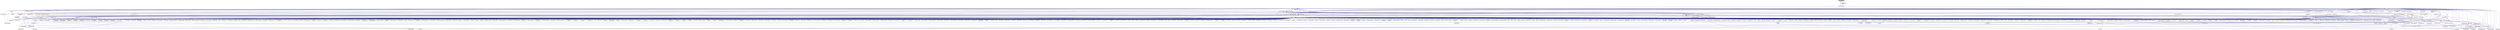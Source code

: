 digraph "serializable_vtable.hpp"
{
  edge [fontname="Helvetica",fontsize="10",labelfontname="Helvetica",labelfontsize="10"];
  node [fontname="Helvetica",fontsize="10",shape=record];
  Node24 [label="serializable_vtable.hpp",height=0.2,width=0.4,color="black", fillcolor="grey75", style="filled", fontcolor="black"];
  Node24 -> Node25 [dir="back",color="midnightblue",fontsize="10",style="solid",fontname="Helvetica"];
  Node25 [label="basic_function.hpp",height=0.2,width=0.4,color="black", fillcolor="white", style="filled",URL="$dc/da0/basic__function_8hpp.html"];
  Node25 -> Node26 [dir="back",color="midnightblue",fontsize="10",style="solid",fontname="Helvetica"];
  Node26 [label="function.hpp",height=0.2,width=0.4,color="black", fillcolor="white", style="filled",URL="$d7/d7c/function_8hpp.html"];
  Node26 -> Node27 [dir="back",color="midnightblue",fontsize="10",style="solid",fontname="Helvetica"];
  Node27 [label="write_functions.hpp",height=0.2,width=0.4,color="black", fillcolor="white", style="filled",URL="$dd/dad/write__functions_8hpp.html"];
  Node27 -> Node28 [dir="back",color="midnightblue",fontsize="10",style="solid",fontname="Helvetica"];
  Node28 [label="buffer.hpp",height=0.2,width=0.4,color="red", fillcolor="white", style="filled",URL="$da/d1d/buffer_8hpp.html"];
  Node28 -> Node30 [dir="back",color="midnightblue",fontsize="10",style="solid",fontname="Helvetica"];
  Node30 [label="output_stream.hpp",height=0.2,width=0.4,color="red", fillcolor="white", style="filled",URL="$d6/db5/output__stream_8hpp.html"];
  Node30 -> Node144 [dir="back",color="midnightblue",fontsize="10",style="solid",fontname="Helvetica"];
  Node144 [label="component_module.cpp",height=0.2,width=0.4,color="black", fillcolor="white", style="filled",URL="$da/d41/iostreams_2component__module_8cpp.html"];
  Node27 -> Node30 [dir="back",color="midnightblue",fontsize="10",style="solid",fontname="Helvetica"];
  Node26 -> Node149 [dir="back",color="midnightblue",fontsize="10",style="solid",fontname="Helvetica"];
  Node149 [label="hpx_fwd.hpp",height=0.2,width=0.4,color="black", fillcolor="white", style="filled",URL="$d5/d46/hpx__fwd_8hpp.html"];
  Node26 -> Node150 [dir="back",color="midnightblue",fontsize="10",style="solid",fontname="Helvetica"];
  Node150 [label="hpx_init.hpp",height=0.2,width=0.4,color="red", fillcolor="white", style="filled",URL="$d5/df5/hpx__init_8hpp.html"];
  Node150 -> Node151 [dir="back",color="midnightblue",fontsize="10",style="solid",fontname="Helvetica"];
  Node151 [label="1d_stencil_1.cpp",height=0.2,width=0.4,color="black", fillcolor="white", style="filled",URL="$d2/db1/1d__stencil__1_8cpp.html"];
  Node150 -> Node152 [dir="back",color="midnightblue",fontsize="10",style="solid",fontname="Helvetica"];
  Node152 [label="1d_stencil_2.cpp",height=0.2,width=0.4,color="black", fillcolor="white", style="filled",URL="$d3/dd1/1d__stencil__2_8cpp.html"];
  Node150 -> Node153 [dir="back",color="midnightblue",fontsize="10",style="solid",fontname="Helvetica"];
  Node153 [label="1d_stencil_3.cpp",height=0.2,width=0.4,color="black", fillcolor="white", style="filled",URL="$db/d19/1d__stencil__3_8cpp.html"];
  Node150 -> Node154 [dir="back",color="midnightblue",fontsize="10",style="solid",fontname="Helvetica"];
  Node154 [label="1d_stencil_4.cpp",height=0.2,width=0.4,color="black", fillcolor="white", style="filled",URL="$d1/d7d/1d__stencil__4_8cpp.html"];
  Node150 -> Node155 [dir="back",color="midnightblue",fontsize="10",style="solid",fontname="Helvetica"];
  Node155 [label="1d_stencil_4_parallel.cpp",height=0.2,width=0.4,color="black", fillcolor="white", style="filled",URL="$d6/d05/1d__stencil__4__parallel_8cpp.html"];
  Node150 -> Node156 [dir="back",color="midnightblue",fontsize="10",style="solid",fontname="Helvetica"];
  Node156 [label="1d_stencil_4_repart.cpp",height=0.2,width=0.4,color="black", fillcolor="white", style="filled",URL="$d0/d6b/1d__stencil__4__repart_8cpp.html"];
  Node150 -> Node157 [dir="back",color="midnightblue",fontsize="10",style="solid",fontname="Helvetica"];
  Node157 [label="1d_stencil_4_throttle.cpp",height=0.2,width=0.4,color="black", fillcolor="white", style="filled",URL="$d6/de5/1d__stencil__4__throttle_8cpp.html"];
  Node150 -> Node158 [dir="back",color="midnightblue",fontsize="10",style="solid",fontname="Helvetica"];
  Node158 [label="1d_stencil_5.cpp",height=0.2,width=0.4,color="black", fillcolor="white", style="filled",URL="$d7/d2a/1d__stencil__5_8cpp.html"];
  Node150 -> Node159 [dir="back",color="midnightblue",fontsize="10",style="solid",fontname="Helvetica"];
  Node159 [label="1d_stencil_6.cpp",height=0.2,width=0.4,color="black", fillcolor="white", style="filled",URL="$db/de7/1d__stencil__6_8cpp.html"];
  Node150 -> Node160 [dir="back",color="midnightblue",fontsize="10",style="solid",fontname="Helvetica"];
  Node160 [label="1d_stencil_7.cpp",height=0.2,width=0.4,color="black", fillcolor="white", style="filled",URL="$d4/d5a/1d__stencil__7_8cpp.html"];
  Node150 -> Node161 [dir="back",color="midnightblue",fontsize="10",style="solid",fontname="Helvetica"];
  Node161 [label="1d_stencil_8.cpp",height=0.2,width=0.4,color="black", fillcolor="white", style="filled",URL="$df/de0/1d__stencil__8_8cpp.html"];
  Node150 -> Node162 [dir="back",color="midnightblue",fontsize="10",style="solid",fontname="Helvetica"];
  Node162 [label="accumulator_client.cpp",height=0.2,width=0.4,color="black", fillcolor="white", style="filled",URL="$d7/dd0/accumulator__client_8cpp.html"];
  Node150 -> Node163 [dir="back",color="midnightblue",fontsize="10",style="solid",fontname="Helvetica"];
  Node163 [label="template_accumulator\l_client.cpp",height=0.2,width=0.4,color="black", fillcolor="white", style="filled",URL="$df/d93/template__accumulator__client_8cpp.html"];
  Node150 -> Node164 [dir="back",color="midnightblue",fontsize="10",style="solid",fontname="Helvetica"];
  Node164 [label="template_function_accumulator\l_client.cpp",height=0.2,width=0.4,color="black", fillcolor="white", style="filled",URL="$d0/dc6/template__function__accumulator__client_8cpp.html"];
  Node150 -> Node165 [dir="back",color="midnightblue",fontsize="10",style="solid",fontname="Helvetica"];
  Node165 [label="ag_client.cpp",height=0.2,width=0.4,color="black", fillcolor="white", style="filled",URL="$d4/d5d/ag__client_8cpp.html"];
  Node150 -> Node166 [dir="back",color="midnightblue",fontsize="10",style="solid",fontname="Helvetica"];
  Node166 [label="apex_balance.cpp",height=0.2,width=0.4,color="black", fillcolor="white", style="filled",URL="$d4/d8e/apex__balance_8cpp.html"];
  Node150 -> Node167 [dir="back",color="midnightblue",fontsize="10",style="solid",fontname="Helvetica"];
  Node167 [label="apex_fibonacci.cpp",height=0.2,width=0.4,color="black", fillcolor="white", style="filled",URL="$de/de1/apex__fibonacci_8cpp.html"];
  Node150 -> Node168 [dir="back",color="midnightblue",fontsize="10",style="solid",fontname="Helvetica"];
  Node168 [label="apex_policy_engine\l_active_thread_count.cpp",height=0.2,width=0.4,color="black", fillcolor="white", style="filled",URL="$d5/d01/apex__policy__engine__active__thread__count_8cpp.html"];
  Node150 -> Node169 [dir="back",color="midnightblue",fontsize="10",style="solid",fontname="Helvetica"];
  Node169 [label="apex_policy_engine\l_events.cpp",height=0.2,width=0.4,color="black", fillcolor="white", style="filled",URL="$df/d0f/apex__policy__engine__events_8cpp.html"];
  Node150 -> Node170 [dir="back",color="midnightblue",fontsize="10",style="solid",fontname="Helvetica"];
  Node170 [label="apex_policy_engine\l_periodic.cpp",height=0.2,width=0.4,color="black", fillcolor="white", style="filled",URL="$d5/d7b/apex__policy__engine__periodic_8cpp.html"];
  Node150 -> Node36 [dir="back",color="midnightblue",fontsize="10",style="solid",fontname="Helvetica"];
  Node36 [label="async_io_action.cpp",height=0.2,width=0.4,color="black", fillcolor="white", style="filled",URL="$d3/df5/async__io__action_8cpp.html"];
  Node150 -> Node37 [dir="back",color="midnightblue",fontsize="10",style="solid",fontname="Helvetica"];
  Node37 [label="async_io_external.cpp",height=0.2,width=0.4,color="black", fillcolor="white", style="filled",URL="$da/d9a/async__io__external_8cpp.html"];
  Node150 -> Node38 [dir="back",color="midnightblue",fontsize="10",style="solid",fontname="Helvetica"];
  Node38 [label="async_io_low_level.cpp",height=0.2,width=0.4,color="black", fillcolor="white", style="filled",URL="$dc/d10/async__io__low__level_8cpp.html"];
  Node150 -> Node39 [dir="back",color="midnightblue",fontsize="10",style="solid",fontname="Helvetica"];
  Node39 [label="async_io_simple.cpp",height=0.2,width=0.4,color="black", fillcolor="white", style="filled",URL="$da/db7/async__io__simple_8cpp.html"];
  Node150 -> Node171 [dir="back",color="midnightblue",fontsize="10",style="solid",fontname="Helvetica"];
  Node171 [label="hpx_thread_phase.cpp",height=0.2,width=0.4,color="black", fillcolor="white", style="filled",URL="$d5/dca/hpx__thread__phase_8cpp.html"];
  Node150 -> Node40 [dir="back",color="midnightblue",fontsize="10",style="solid",fontname="Helvetica"];
  Node40 [label="os_thread_num.cpp",height=0.2,width=0.4,color="black", fillcolor="white", style="filled",URL="$d2/dfb/os__thread__num_8cpp.html"];
  Node150 -> Node172 [dir="back",color="midnightblue",fontsize="10",style="solid",fontname="Helvetica"];
  Node172 [label="cancelable_action_client.cpp",height=0.2,width=0.4,color="black", fillcolor="white", style="filled",URL="$d1/db8/cancelable__action__client_8cpp.html"];
  Node150 -> Node173 [dir="back",color="midnightblue",fontsize="10",style="solid",fontname="Helvetica"];
  Node173 [label="cublas_matmul.cpp",height=0.2,width=0.4,color="black", fillcolor="white", style="filled",URL="$dd/d84/cublas__matmul_8cpp.html"];
  Node150 -> Node41 [dir="back",color="midnightblue",fontsize="10",style="solid",fontname="Helvetica"];
  Node41 [label="rnd_future_reduce.cpp",height=0.2,width=0.4,color="black", fillcolor="white", style="filled",URL="$d1/db5/rnd__future__reduce_8cpp.html"];
  Node150 -> Node174 [dir="back",color="midnightblue",fontsize="10",style="solid",fontname="Helvetica"];
  Node174 [label="heartbeat.cpp",height=0.2,width=0.4,color="black", fillcolor="white", style="filled",URL="$d8/d98/heartbeat_8cpp.html"];
  Node150 -> Node42 [dir="back",color="midnightblue",fontsize="10",style="solid",fontname="Helvetica"];
  Node42 [label="heartbeat_console.cpp",height=0.2,width=0.4,color="black", fillcolor="white", style="filled",URL="$da/de8/heartbeat__console_8cpp.html"];
  Node150 -> Node175 [dir="back",color="midnightblue",fontsize="10",style="solid",fontname="Helvetica"];
  Node175 [label="hello_world_client.cpp",height=0.2,width=0.4,color="black", fillcolor="white", style="filled",URL="$d5/da6/hello__world__client_8cpp.html"];
  Node150 -> Node176 [dir="back",color="midnightblue",fontsize="10",style="solid",fontname="Helvetica"];
  Node176 [label="interpolate1d_client.cpp",height=0.2,width=0.4,color="black", fillcolor="white", style="filled",URL="$d4/da6/interpolate1d__client_8cpp.html"];
  Node150 -> Node44 [dir="back",color="midnightblue",fontsize="10",style="solid",fontname="Helvetica"];
  Node44 [label="jacobi.cpp",height=0.2,width=0.4,color="black", fillcolor="white", style="filled",URL="$d2/d27/jacobi_8cpp.html"];
  Node150 -> Node177 [dir="back",color="midnightblue",fontsize="10",style="solid",fontname="Helvetica"];
  Node177 [label="jacobi.cpp",height=0.2,width=0.4,color="black", fillcolor="white", style="filled",URL="$d3/d44/smp_2jacobi_8cpp.html"];
  Node150 -> Node178 [dir="back",color="midnightblue",fontsize="10",style="solid",fontname="Helvetica"];
  Node178 [label="jacobi_nonuniform.cpp",height=0.2,width=0.4,color="black", fillcolor="white", style="filled",URL="$dd/ddc/jacobi__nonuniform_8cpp.html"];
  Node150 -> Node179 [dir="back",color="midnightblue",fontsize="10",style="solid",fontname="Helvetica"];
  Node179 [label="nqueen_client.cpp",height=0.2,width=0.4,color="black", fillcolor="white", style="filled",URL="$d3/d5e/nqueen__client_8cpp.html"];
  Node150 -> Node52 [dir="back",color="midnightblue",fontsize="10",style="solid",fontname="Helvetica"];
  Node52 [label="access_counter_set.cpp",height=0.2,width=0.4,color="black", fillcolor="white", style="filled",URL="$dc/d52/access__counter__set_8cpp.html"];
  Node150 -> Node180 [dir="back",color="midnightblue",fontsize="10",style="solid",fontname="Helvetica"];
  Node180 [label="simplest_performance\l_counter.cpp",height=0.2,width=0.4,color="black", fillcolor="white", style="filled",URL="$d4/d4e/simplest__performance__counter_8cpp.html"];
  Node150 -> Node181 [dir="back",color="midnightblue",fontsize="10",style="solid",fontname="Helvetica"];
  Node181 [label="sine_client.cpp",height=0.2,width=0.4,color="black", fillcolor="white", style="filled",URL="$db/d62/sine__client_8cpp.html"];
  Node150 -> Node182 [dir="back",color="midnightblue",fontsize="10",style="solid",fontname="Helvetica"];
  Node182 [label="qt.cpp",height=0.2,width=0.4,color="black", fillcolor="white", style="filled",URL="$df/d90/qt_8cpp.html"];
  Node150 -> Node183 [dir="back",color="midnightblue",fontsize="10",style="solid",fontname="Helvetica"];
  Node183 [label="queue_client.cpp",height=0.2,width=0.4,color="black", fillcolor="white", style="filled",URL="$d7/d96/queue__client_8cpp.html"];
  Node150 -> Node53 [dir="back",color="midnightblue",fontsize="10",style="solid",fontname="Helvetica"];
  Node53 [label="1d_wave_equation.cpp",height=0.2,width=0.4,color="black", fillcolor="white", style="filled",URL="$da/dab/1d__wave__equation_8cpp.html"];
  Node150 -> Node54 [dir="back",color="midnightblue",fontsize="10",style="solid",fontname="Helvetica"];
  Node54 [label="allow_unknown_options.cpp",height=0.2,width=0.4,color="black", fillcolor="white", style="filled",URL="$d9/dc9/allow__unknown__options_8cpp.html"];
  Node150 -> Node55 [dir="back",color="midnightblue",fontsize="10",style="solid",fontname="Helvetica"];
  Node55 [label="command_line_handling.cpp",height=0.2,width=0.4,color="black", fillcolor="white", style="filled",URL="$d4/d05/examples_2quickstart_2command__line__handling_8cpp.html"];
  Node150 -> Node184 [dir="back",color="midnightblue",fontsize="10",style="solid",fontname="Helvetica"];
  Node184 [label="composable_guard.cpp",height=0.2,width=0.4,color="black", fillcolor="white", style="filled",URL="$d3/d68/examples_2quickstart_2composable__guard_8cpp.html"];
  Node150 -> Node62 [dir="back",color="midnightblue",fontsize="10",style="solid",fontname="Helvetica"];
  Node62 [label="error_handling.cpp",height=0.2,width=0.4,color="black", fillcolor="white", style="filled",URL="$d9/d96/error__handling_8cpp.html"];
  Node150 -> Node185 [dir="back",color="midnightblue",fontsize="10",style="solid",fontname="Helvetica"];
  Node185 [label="factorial.cpp",height=0.2,width=0.4,color="black", fillcolor="white", style="filled",URL="$d9/d00/factorial_8cpp.html"];
  Node150 -> Node186 [dir="back",color="midnightblue",fontsize="10",style="solid",fontname="Helvetica"];
  Node186 [label="fibonacci.cpp",height=0.2,width=0.4,color="black", fillcolor="white", style="filled",URL="$d9/d89/fibonacci_8cpp.html"];
  Node150 -> Node187 [dir="back",color="midnightblue",fontsize="10",style="solid",fontname="Helvetica"];
  Node187 [label="fibonacci_await.cpp",height=0.2,width=0.4,color="black", fillcolor="white", style="filled",URL="$dc/d1c/fibonacci__await_8cpp.html"];
  Node150 -> Node188 [dir="back",color="midnightblue",fontsize="10",style="solid",fontname="Helvetica"];
  Node188 [label="fibonacci_dataflow.cpp",height=0.2,width=0.4,color="black", fillcolor="white", style="filled",URL="$df/d3d/fibonacci__dataflow_8cpp.html"];
  Node150 -> Node189 [dir="back",color="midnightblue",fontsize="10",style="solid",fontname="Helvetica"];
  Node189 [label="fibonacci_futures.cpp",height=0.2,width=0.4,color="black", fillcolor="white", style="filled",URL="$d6/de3/fibonacci__futures_8cpp.html"];
  Node150 -> Node190 [dir="back",color="midnightblue",fontsize="10",style="solid",fontname="Helvetica"];
  Node190 [label="fibonacci_futures_distributed.cpp",height=0.2,width=0.4,color="black", fillcolor="white", style="filled",URL="$d1/dc9/fibonacci__futures__distributed_8cpp.html"];
  Node150 -> Node191 [dir="back",color="midnightblue",fontsize="10",style="solid",fontname="Helvetica"];
  Node191 [label="fibonacci_one.cpp",height=0.2,width=0.4,color="black", fillcolor="white", style="filled",URL="$d8/d78/fibonacci__one_8cpp.html"];
  Node150 -> Node64 [dir="back",color="midnightblue",fontsize="10",style="solid",fontname="Helvetica"];
  Node64 [label="fractals.cpp",height=0.2,width=0.4,color="black", fillcolor="white", style="filled",URL="$d8/d58/fractals_8cpp.html"];
  Node150 -> Node65 [dir="back",color="midnightblue",fontsize="10",style="solid",fontname="Helvetica"];
  Node65 [label="fractals_executor.cpp",height=0.2,width=0.4,color="black", fillcolor="white", style="filled",URL="$d9/da9/fractals__executor_8cpp.html"];
  Node150 -> Node192 [dir="back",color="midnightblue",fontsize="10",style="solid",fontname="Helvetica"];
  Node192 [label="fractals_struct.cpp",height=0.2,width=0.4,color="black", fillcolor="white", style="filled",URL="$d8/d2f/fractals__struct_8cpp.html"];
  Node150 -> Node193 [dir="back",color="midnightblue",fontsize="10",style="solid",fontname="Helvetica"];
  Node193 [label="interest_calculator.cpp",height=0.2,width=0.4,color="black", fillcolor="white", style="filled",URL="$d2/d86/interest__calculator_8cpp.html"];
  Node150 -> Node194 [dir="back",color="midnightblue",fontsize="10",style="solid",fontname="Helvetica"];
  Node194 [label="latch_local.cpp",height=0.2,width=0.4,color="black", fillcolor="white", style="filled",URL="$dd/dd3/latch__local_8cpp.html"];
  Node150 -> Node195 [dir="back",color="midnightblue",fontsize="10",style="solid",fontname="Helvetica"];
  Node195 [label="latch_remote.cpp",height=0.2,width=0.4,color="black", fillcolor="white", style="filled",URL="$df/d59/latch__remote_8cpp.html"];
  Node150 -> Node196 [dir="back",color="midnightblue",fontsize="10",style="solid",fontname="Helvetica"];
  Node196 [label="non_atomic_rma.cpp",height=0.2,width=0.4,color="black", fillcolor="white", style="filled",URL="$d7/d8b/non__atomic__rma_8cpp.html"];
  Node150 -> Node197 [dir="back",color="midnightblue",fontsize="10",style="solid",fontname="Helvetica"];
  Node197 [label="partitioned_vector\l_spmd_foreach.cpp",height=0.2,width=0.4,color="black", fillcolor="white", style="filled",URL="$db/d7c/partitioned__vector__spmd__foreach_8cpp.html"];
  Node150 -> Node69 [dir="back",color="midnightblue",fontsize="10",style="solid",fontname="Helvetica"];
  Node69 [label="pingpong.cpp",height=0.2,width=0.4,color="black", fillcolor="white", style="filled",URL="$dd/d4d/pingpong_8cpp.html"];
  Node150 -> Node198 [dir="back",color="midnightblue",fontsize="10",style="solid",fontname="Helvetica"];
  Node198 [label="quicksort.cpp",height=0.2,width=0.4,color="black", fillcolor="white", style="filled",URL="$d3/d1e/quicksort_8cpp.html"];
  Node150 -> Node199 [dir="back",color="midnightblue",fontsize="10",style="solid",fontname="Helvetica"];
  Node199 [label="safe_object.cpp",height=0.2,width=0.4,color="black", fillcolor="white", style="filled",URL="$dd/d52/safe__object_8cpp.html"];
  Node150 -> Node71 [dir="back",color="midnightblue",fontsize="10",style="solid",fontname="Helvetica"];
  Node71 [label="sierpinski.cpp",height=0.2,width=0.4,color="black", fillcolor="white", style="filled",URL="$d3/d7e/sierpinski_8cpp.html"];
  Node150 -> Node74 [dir="back",color="midnightblue",fontsize="10",style="solid",fontname="Helvetica"];
  Node74 [label="sort_by_key_demo.cpp",height=0.2,width=0.4,color="black", fillcolor="white", style="filled",URL="$da/d20/sort__by__key__demo_8cpp.html"];
  Node150 -> Node75 [dir="back",color="midnightblue",fontsize="10",style="solid",fontname="Helvetica"];
  Node75 [label="timed_futures.cpp",height=0.2,width=0.4,color="black", fillcolor="white", style="filled",URL="$d6/d8d/timed__futures_8cpp.html"];
  Node150 -> Node200 [dir="back",color="midnightblue",fontsize="10",style="solid",fontname="Helvetica"];
  Node200 [label="timed_wake.cpp",height=0.2,width=0.4,color="black", fillcolor="white", style="filled",URL="$d8/df9/timed__wake_8cpp.html"];
  Node150 -> Node76 [dir="back",color="midnightblue",fontsize="10",style="solid",fontname="Helvetica"];
  Node76 [label="vector_counting_dotproduct.cpp",height=0.2,width=0.4,color="black", fillcolor="white", style="filled",URL="$df/de9/vector__counting__dotproduct_8cpp.html"];
  Node150 -> Node77 [dir="back",color="midnightblue",fontsize="10",style="solid",fontname="Helvetica"];
  Node77 [label="vector_zip_dotproduct.cpp",height=0.2,width=0.4,color="black", fillcolor="white", style="filled",URL="$dc/d18/vector__zip__dotproduct_8cpp.html"];
  Node150 -> Node201 [dir="back",color="midnightblue",fontsize="10",style="solid",fontname="Helvetica"];
  Node201 [label="wait_composition.cpp",height=0.2,width=0.4,color="black", fillcolor="white", style="filled",URL="$d6/d13/wait__composition_8cpp.html"];
  Node150 -> Node202 [dir="back",color="midnightblue",fontsize="10",style="solid",fontname="Helvetica"];
  Node202 [label="random_mem_access_client.cpp",height=0.2,width=0.4,color="black", fillcolor="white", style="filled",URL="$df/d1b/random__mem__access__client_8cpp.html"];
  Node150 -> Node78 [dir="back",color="midnightblue",fontsize="10",style="solid",fontname="Helvetica"];
  Node78 [label="oversubscribing_resource\l_partitioner.cpp",height=0.2,width=0.4,color="black", fillcolor="white", style="filled",URL="$dd/dee/oversubscribing__resource__partitioner_8cpp.html"];
  Node150 -> Node79 [dir="back",color="midnightblue",fontsize="10",style="solid",fontname="Helvetica"];
  Node79 [label="simple_resource_partitioner.cpp",height=0.2,width=0.4,color="black", fillcolor="white", style="filled",URL="$d5/df9/simple__resource__partitioner_8cpp.html"];
  Node150 -> Node203 [dir="back",color="midnightblue",fontsize="10",style="solid",fontname="Helvetica"];
  Node203 [label="sheneos_client.cpp",height=0.2,width=0.4,color="black", fillcolor="white", style="filled",URL="$d5/da5/sheneos__client_8cpp.html"];
  Node150 -> Node204 [dir="back",color="midnightblue",fontsize="10",style="solid",fontname="Helvetica"];
  Node204 [label="sheneos_compare.cpp",height=0.2,width=0.4,color="black", fillcolor="white", style="filled",URL="$dc/d11/sheneos__compare_8cpp.html"];
  Node150 -> Node205 [dir="back",color="midnightblue",fontsize="10",style="solid",fontname="Helvetica"];
  Node205 [label="sheneos_test.cpp",height=0.2,width=0.4,color="black", fillcolor="white", style="filled",URL="$d4/d6e/sheneos__test_8cpp.html"];
  Node150 -> Node206 [dir="back",color="midnightblue",fontsize="10",style="solid",fontname="Helvetica"];
  Node206 [label="spell_check_file.cpp",height=0.2,width=0.4,color="black", fillcolor="white", style="filled",URL="$df/df7/spell__check__file_8cpp.html"];
  Node150 -> Node207 [dir="back",color="midnightblue",fontsize="10",style="solid",fontname="Helvetica"];
  Node207 [label="spell_check_simple.cpp",height=0.2,width=0.4,color="black", fillcolor="white", style="filled",URL="$dd/d54/spell__check__simple_8cpp.html"];
  Node150 -> Node208 [dir="back",color="midnightblue",fontsize="10",style="solid",fontname="Helvetica"];
  Node208 [label="spin.cpp",height=0.2,width=0.4,color="black", fillcolor="white", style="filled",URL="$d7/df2/spin_8cpp.html"];
  Node150 -> Node209 [dir="back",color="midnightblue",fontsize="10",style="solid",fontname="Helvetica"];
  Node209 [label="throttle_client.cpp",height=0.2,width=0.4,color="black", fillcolor="white", style="filled",URL="$d0/db7/throttle__client_8cpp.html"];
  Node150 -> Node210 [dir="back",color="midnightblue",fontsize="10",style="solid",fontname="Helvetica"];
  Node210 [label="transpose_await.cpp",height=0.2,width=0.4,color="black", fillcolor="white", style="filled",URL="$de/d68/transpose__await_8cpp.html"];
  Node150 -> Node211 [dir="back",color="midnightblue",fontsize="10",style="solid",fontname="Helvetica"];
  Node211 [label="transpose_block.cpp",height=0.2,width=0.4,color="black", fillcolor="white", style="filled",URL="$d0/de1/transpose__block_8cpp.html"];
  Node150 -> Node212 [dir="back",color="midnightblue",fontsize="10",style="solid",fontname="Helvetica"];
  Node212 [label="transpose_block_numa.cpp",height=0.2,width=0.4,color="black", fillcolor="white", style="filled",URL="$dd/d3b/transpose__block__numa_8cpp.html"];
  Node150 -> Node213 [dir="back",color="midnightblue",fontsize="10",style="solid",fontname="Helvetica"];
  Node213 [label="transpose_serial.cpp",height=0.2,width=0.4,color="black", fillcolor="white", style="filled",URL="$db/d74/transpose__serial_8cpp.html"];
  Node150 -> Node214 [dir="back",color="midnightblue",fontsize="10",style="solid",fontname="Helvetica"];
  Node214 [label="transpose_serial_block.cpp",height=0.2,width=0.4,color="black", fillcolor="white", style="filled",URL="$d8/daa/transpose__serial__block_8cpp.html"];
  Node150 -> Node215 [dir="back",color="midnightblue",fontsize="10",style="solid",fontname="Helvetica"];
  Node215 [label="transpose_serial_vector.cpp",height=0.2,width=0.4,color="black", fillcolor="white", style="filled",URL="$d4/d04/transpose__serial__vector_8cpp.html"];
  Node150 -> Node216 [dir="back",color="midnightblue",fontsize="10",style="solid",fontname="Helvetica"];
  Node216 [label="transpose_smp.cpp",height=0.2,width=0.4,color="black", fillcolor="white", style="filled",URL="$d2/d99/transpose__smp_8cpp.html"];
  Node150 -> Node217 [dir="back",color="midnightblue",fontsize="10",style="solid",fontname="Helvetica"];
  Node217 [label="transpose_smp_block.cpp",height=0.2,width=0.4,color="black", fillcolor="white", style="filled",URL="$da/d4d/transpose__smp__block_8cpp.html"];
  Node150 -> Node81 [dir="back",color="midnightblue",fontsize="10",style="solid",fontname="Helvetica"];
  Node81 [label="simple_central_tuplespace\l_client.cpp",height=0.2,width=0.4,color="black", fillcolor="white", style="filled",URL="$d1/d7b/simple__central__tuplespace__client_8cpp.html"];
  Node150 -> Node218 [dir="back",color="midnightblue",fontsize="10",style="solid",fontname="Helvetica"];
  Node218 [label="hpx_init_impl.hpp",height=0.2,width=0.4,color="black", fillcolor="white", style="filled",URL="$d3/d6b/hpx__init__impl_8hpp.html"];
  Node218 -> Node150 [dir="back",color="midnightblue",fontsize="10",style="solid",fontname="Helvetica"];
  Node150 -> Node219 [dir="back",color="midnightblue",fontsize="10",style="solid",fontname="Helvetica"];
  Node219 [label="hpx_main.hpp",height=0.2,width=0.4,color="red", fillcolor="white", style="filled",URL="$df/d16/hpx__main_8hpp.html"];
  Node150 -> Node341 [dir="back",color="midnightblue",fontsize="10",style="solid",fontname="Helvetica"];
  Node341 [label="hpx_main_impl.hpp",height=0.2,width=0.4,color="red", fillcolor="white", style="filled",URL="$dc/dd2/hpx__main__impl_8hpp.html"];
  Node150 -> Node343 [dir="back",color="midnightblue",fontsize="10",style="solid",fontname="Helvetica"];
  Node343 [label="command_line_handling.hpp",height=0.2,width=0.4,color="red", fillcolor="white", style="filled",URL="$dc/dbc/command__line__handling_8hpp.html"];
  Node343 -> Node835 [dir="back",color="midnightblue",fontsize="10",style="solid",fontname="Helvetica"];
  Node835 [label="hpx_init.cpp",height=0.2,width=0.4,color="black", fillcolor="white", style="filled",URL="$d6/dfa/hpx__init_8cpp.html"];
  Node150 -> Node413 [dir="back",color="midnightblue",fontsize="10",style="solid",fontname="Helvetica"];
  Node413 [label="hpx_runtime.cpp",height=0.2,width=0.4,color="black", fillcolor="white", style="filled",URL="$d7/d1e/hpx__runtime_8cpp.html"];
  Node150 -> Node835 [dir="back",color="midnightblue",fontsize="10",style="solid",fontname="Helvetica"];
  Node150 -> Node866 [dir="back",color="midnightblue",fontsize="10",style="solid",fontname="Helvetica"];
  Node866 [label="hpx_main.cpp",height=0.2,width=0.4,color="black", fillcolor="white", style="filled",URL="$d3/d07/hpx__main_8cpp.html"];
  Node150 -> Node867 [dir="back",color="midnightblue",fontsize="10",style="solid",fontname="Helvetica"];
  Node867 [label="hpx_main_argc_argv.cpp",height=0.2,width=0.4,color="black", fillcolor="white", style="filled",URL="$d3/df2/hpx__main__argc__argv_8cpp.html"];
  Node150 -> Node868 [dir="back",color="midnightblue",fontsize="10",style="solid",fontname="Helvetica"];
  Node868 [label="hpx_main_variables\l_map.cpp",height=0.2,width=0.4,color="black", fillcolor="white", style="filled",URL="$d5/d75/hpx__main__variables__map_8cpp.html"];
  Node150 -> Node869 [dir="back",color="midnightblue",fontsize="10",style="solid",fontname="Helvetica"];
  Node869 [label="hpx_user_main.cpp",height=0.2,width=0.4,color="black", fillcolor="white", style="filled",URL="$d2/d68/hpx__user__main_8cpp.html"];
  Node150 -> Node870 [dir="back",color="midnightblue",fontsize="10",style="solid",fontname="Helvetica"];
  Node870 [label="hpx_user_main_argc\l_argv.cpp",height=0.2,width=0.4,color="black", fillcolor="white", style="filled",URL="$d2/d71/hpx__user__main__argc__argv_8cpp.html"];
  Node150 -> Node414 [dir="back",color="midnightblue",fontsize="10",style="solid",fontname="Helvetica"];
  Node414 [label="synchronize.cpp",height=0.2,width=0.4,color="black", fillcolor="white", style="filled",URL="$da/da2/synchronize_8cpp.html"];
  Node150 -> Node415 [dir="back",color="midnightblue",fontsize="10",style="solid",fontname="Helvetica"];
  Node415 [label="agas_cache_timings.cpp",height=0.2,width=0.4,color="black", fillcolor="white", style="filled",URL="$dd/d37/agas__cache__timings_8cpp.html"];
  Node150 -> Node416 [dir="back",color="midnightblue",fontsize="10",style="solid",fontname="Helvetica"];
  Node416 [label="async_overheads.cpp",height=0.2,width=0.4,color="black", fillcolor="white", style="filled",URL="$de/da6/async__overheads_8cpp.html"];
  Node150 -> Node417 [dir="back",color="midnightblue",fontsize="10",style="solid",fontname="Helvetica"];
  Node417 [label="coroutines_call_overhead.cpp",height=0.2,width=0.4,color="black", fillcolor="white", style="filled",URL="$da/d1e/coroutines__call__overhead_8cpp.html"];
  Node150 -> Node82 [dir="back",color="midnightblue",fontsize="10",style="solid",fontname="Helvetica"];
  Node82 [label="foreach_scaling.cpp",height=0.2,width=0.4,color="black", fillcolor="white", style="filled",URL="$d4/d94/foreach__scaling_8cpp.html"];
  Node150 -> Node83 [dir="back",color="midnightblue",fontsize="10",style="solid",fontname="Helvetica"];
  Node83 [label="future_overhead.cpp",height=0.2,width=0.4,color="black", fillcolor="white", style="filled",URL="$d3/d79/future__overhead_8cpp.html"];
  Node150 -> Node84 [dir="back",color="midnightblue",fontsize="10",style="solid",fontname="Helvetica"];
  Node84 [label="hpx_heterogeneous_timed\l_task_spawn.cpp",height=0.2,width=0.4,color="black", fillcolor="white", style="filled",URL="$dd/d27/hpx__heterogeneous__timed__task__spawn_8cpp.html"];
  Node150 -> Node85 [dir="back",color="midnightblue",fontsize="10",style="solid",fontname="Helvetica"];
  Node85 [label="hpx_homogeneous_timed\l_task_spawn_executors.cpp",height=0.2,width=0.4,color="black", fillcolor="white", style="filled",URL="$d1/d3b/hpx__homogeneous__timed__task__spawn__executors_8cpp.html"];
  Node150 -> Node419 [dir="back",color="midnightblue",fontsize="10",style="solid",fontname="Helvetica"];
  Node419 [label="htts2_hpx.cpp",height=0.2,width=0.4,color="black", fillcolor="white", style="filled",URL="$d2/daf/htts2__hpx_8cpp.html"];
  Node150 -> Node86 [dir="back",color="midnightblue",fontsize="10",style="solid",fontname="Helvetica"];
  Node86 [label="parent_vs_child_stealing.cpp",height=0.2,width=0.4,color="black", fillcolor="white", style="filled",URL="$d2/d07/parent__vs__child__stealing_8cpp.html"];
  Node150 -> Node87 [dir="back",color="midnightblue",fontsize="10",style="solid",fontname="Helvetica"];
  Node87 [label="partitioned_vector\l_foreach.cpp",height=0.2,width=0.4,color="black", fillcolor="white", style="filled",URL="$df/d5f/partitioned__vector__foreach_8cpp.html"];
  Node150 -> Node88 [dir="back",color="midnightblue",fontsize="10",style="solid",fontname="Helvetica"];
  Node88 [label="serialization_overhead.cpp",height=0.2,width=0.4,color="black", fillcolor="white", style="filled",URL="$d3/df8/serialization__overhead_8cpp.html"];
  Node150 -> Node89 [dir="back",color="midnightblue",fontsize="10",style="solid",fontname="Helvetica"];
  Node89 [label="sizeof.cpp",height=0.2,width=0.4,color="black", fillcolor="white", style="filled",URL="$d3/d0f/sizeof_8cpp.html"];
  Node150 -> Node91 [dir="back",color="midnightblue",fontsize="10",style="solid",fontname="Helvetica"];
  Node91 [label="spinlock_overhead1.cpp",height=0.2,width=0.4,color="black", fillcolor="white", style="filled",URL="$d0/d32/spinlock__overhead1_8cpp.html"];
  Node150 -> Node92 [dir="back",color="midnightblue",fontsize="10",style="solid",fontname="Helvetica"];
  Node92 [label="spinlock_overhead2.cpp",height=0.2,width=0.4,color="black", fillcolor="white", style="filled",URL="$de/d55/spinlock__overhead2_8cpp.html"];
  Node150 -> Node93 [dir="back",color="midnightblue",fontsize="10",style="solid",fontname="Helvetica"];
  Node93 [label="stencil3_iterators.cpp",height=0.2,width=0.4,color="black", fillcolor="white", style="filled",URL="$db/d9e/stencil3__iterators_8cpp.html"];
  Node150 -> Node94 [dir="back",color="midnightblue",fontsize="10",style="solid",fontname="Helvetica"];
  Node94 [label="stream.cpp",height=0.2,width=0.4,color="black", fillcolor="white", style="filled",URL="$da/d5f/stream_8cpp.html"];
  Node150 -> Node420 [dir="back",color="midnightblue",fontsize="10",style="solid",fontname="Helvetica"];
  Node420 [label="timed_task_spawn.cpp",height=0.2,width=0.4,color="black", fillcolor="white", style="filled",URL="$df/de1/timed__task__spawn_8cpp.html"];
  Node150 -> Node95 [dir="back",color="midnightblue",fontsize="10",style="solid",fontname="Helvetica"];
  Node95 [label="transform_reduce_binary\l_scaling.cpp",height=0.2,width=0.4,color="black", fillcolor="white", style="filled",URL="$d1/dae/transform__reduce__binary__scaling_8cpp.html"];
  Node150 -> Node96 [dir="back",color="midnightblue",fontsize="10",style="solid",fontname="Helvetica"];
  Node96 [label="transform_reduce_scaling.cpp",height=0.2,width=0.4,color="black", fillcolor="white", style="filled",URL="$db/d2a/transform__reduce__scaling_8cpp.html"];
  Node150 -> Node97 [dir="back",color="midnightblue",fontsize="10",style="solid",fontname="Helvetica"];
  Node97 [label="wait_all_timings.cpp",height=0.2,width=0.4,color="black", fillcolor="white", style="filled",URL="$d5/da1/wait__all__timings_8cpp.html"];
  Node150 -> Node98 [dir="back",color="midnightblue",fontsize="10",style="solid",fontname="Helvetica"];
  Node98 [label="minmax_element_performance.cpp",height=0.2,width=0.4,color="black", fillcolor="white", style="filled",URL="$d9/d93/minmax__element__performance_8cpp.html"];
  Node150 -> Node421 [dir="back",color="midnightblue",fontsize="10",style="solid",fontname="Helvetica"];
  Node421 [label="barrier_performance.cpp",height=0.2,width=0.4,color="black", fillcolor="white", style="filled",URL="$d6/d6c/barrier__performance_8cpp.html"];
  Node150 -> Node146 [dir="back",color="midnightblue",fontsize="10",style="solid",fontname="Helvetica"];
  Node146 [label="network_storage.cpp",height=0.2,width=0.4,color="black", fillcolor="white", style="filled",URL="$db/daa/network__storage_8cpp.html"];
  Node150 -> Node147 [dir="back",color="midnightblue",fontsize="10",style="solid",fontname="Helvetica"];
  Node147 [label="simple_profiler.hpp",height=0.2,width=0.4,color="black", fillcolor="white", style="filled",URL="$d8/d02/simple__profiler_8hpp.html"];
  Node147 -> Node146 [dir="back",color="midnightblue",fontsize="10",style="solid",fontname="Helvetica"];
  Node150 -> Node871 [dir="back",color="midnightblue",fontsize="10",style="solid",fontname="Helvetica"];
  Node871 [label="osu_base.cpp",height=0.2,width=0.4,color="black", fillcolor="white", style="filled",URL="$d2/d45/osu__base_8cpp.html"];
  Node150 -> Node99 [dir="back",color="midnightblue",fontsize="10",style="solid",fontname="Helvetica"];
  Node99 [label="osu_bcast.cpp",height=0.2,width=0.4,color="black", fillcolor="white", style="filled",URL="$d3/dca/osu__bcast_8cpp.html"];
  Node150 -> Node104 [dir="back",color="midnightblue",fontsize="10",style="solid",fontname="Helvetica"];
  Node104 [label="osu_scatter.cpp",height=0.2,width=0.4,color="black", fillcolor="white", style="filled",URL="$d4/d4c/osu__scatter_8cpp.html"];
  Node150 -> Node105 [dir="back",color="midnightblue",fontsize="10",style="solid",fontname="Helvetica"];
  Node105 [label="pingpong_performance.cpp",height=0.2,width=0.4,color="black", fillcolor="white", style="filled",URL="$de/d03/pingpong__performance_8cpp.html"];
  Node150 -> Node422 [dir="back",color="midnightblue",fontsize="10",style="solid",fontname="Helvetica"];
  Node422 [label="benchmark_is_heap.cpp",height=0.2,width=0.4,color="black", fillcolor="white", style="filled",URL="$da/d4f/benchmark__is__heap_8cpp.html"];
  Node150 -> Node423 [dir="back",color="midnightblue",fontsize="10",style="solid",fontname="Helvetica"];
  Node423 [label="benchmark_is_heap_until.cpp",height=0.2,width=0.4,color="black", fillcolor="white", style="filled",URL="$dc/df5/benchmark__is__heap__until_8cpp.html"];
  Node150 -> Node424 [dir="back",color="midnightblue",fontsize="10",style="solid",fontname="Helvetica"];
  Node424 [label="benchmark_merge.cpp",height=0.2,width=0.4,color="black", fillcolor="white", style="filled",URL="$dd/d49/benchmark__merge_8cpp.html"];
  Node150 -> Node425 [dir="back",color="midnightblue",fontsize="10",style="solid",fontname="Helvetica"];
  Node425 [label="benchmark_partition.cpp",height=0.2,width=0.4,color="black", fillcolor="white", style="filled",URL="$d9/d88/benchmark__partition_8cpp.html"];
  Node150 -> Node426 [dir="back",color="midnightblue",fontsize="10",style="solid",fontname="Helvetica"];
  Node426 [label="benchmark_partition\l_copy.cpp",height=0.2,width=0.4,color="black", fillcolor="white", style="filled",URL="$d3/d0e/benchmark__partition__copy_8cpp.html"];
  Node150 -> Node427 [dir="back",color="midnightblue",fontsize="10",style="solid",fontname="Helvetica"];
  Node427 [label="benchmark_unique_copy.cpp",height=0.2,width=0.4,color="black", fillcolor="white", style="filled",URL="$d9/d53/benchmark__unique__copy_8cpp.html"];
  Node150 -> Node792 [dir="back",color="midnightblue",fontsize="10",style="solid",fontname="Helvetica"];
  Node792 [label="component_action_move\l_semantics.cpp",height=0.2,width=0.4,color="black", fillcolor="white", style="filled",URL="$d4/d20/component__action__move__semantics_8cpp.html"];
  Node150 -> Node872 [dir="back",color="midnightblue",fontsize="10",style="solid",fontname="Helvetica"];
  Node872 [label="make_continuation_1615.cpp",height=0.2,width=0.4,color="black", fillcolor="white", style="filled",URL="$d4/d2c/make__continuation__1615_8cpp.html"];
  Node150 -> Node873 [dir="back",color="midnightblue",fontsize="10",style="solid",fontname="Helvetica"];
  Node873 [label="plain_action_1550.cpp",height=0.2,width=0.4,color="black", fillcolor="white", style="filled",URL="$d0/dff/plain__action__1550_8cpp.html"];
  Node150 -> Node721 [dir="back",color="midnightblue",fontsize="10",style="solid",fontname="Helvetica"];
  Node721 [label="plain_action_move_semantics.cpp",height=0.2,width=0.4,color="black", fillcolor="white", style="filled",URL="$db/d0f/plain__action__move__semantics_8cpp.html"];
  Node150 -> Node430 [dir="back",color="midnightblue",fontsize="10",style="solid",fontname="Helvetica"];
  Node430 [label="duplicate_id_registration\l_1596.cpp",height=0.2,width=0.4,color="black", fillcolor="white", style="filled",URL="$db/d8d/duplicate__id__registration__1596_8cpp.html"];
  Node150 -> Node431 [dir="back",color="midnightblue",fontsize="10",style="solid",fontname="Helvetica"];
  Node431 [label="pass_by_value_id_type\l_action.cpp",height=0.2,width=0.4,color="black", fillcolor="white", style="filled",URL="$d0/de6/pass__by__value__id__type__action_8cpp.html"];
  Node150 -> Node432 [dir="back",color="midnightblue",fontsize="10",style="solid",fontname="Helvetica"];
  Node432 [label="register_with_basename\l_1804.cpp",height=0.2,width=0.4,color="black", fillcolor="white", style="filled",URL="$db/d95/register__with__basename__1804_8cpp.html"];
  Node150 -> Node433 [dir="back",color="midnightblue",fontsize="10",style="solid",fontname="Helvetica"];
  Node433 [label="send_gid_keep_component\l_1624.cpp",height=0.2,width=0.4,color="black", fillcolor="white", style="filled",URL="$d9/d49/send__gid__keep__component__1624_8cpp.html"];
  Node150 -> Node441 [dir="back",color="midnightblue",fontsize="10",style="solid",fontname="Helvetica"];
  Node441 [label="main.cc",height=0.2,width=0.4,color="black", fillcolor="white", style="filled",URL="$d9/d0f/main_8cc.html"];
  Node150 -> Node107 [dir="back",color="midnightblue",fontsize="10",style="solid",fontname="Helvetica"];
  Node107 [label="client_1950.cpp",height=0.2,width=0.4,color="black", fillcolor="white", style="filled",URL="$d0/d79/client__1950_8cpp.html"];
  Node150 -> Node443 [dir="back",color="midnightblue",fontsize="10",style="solid",fontname="Helvetica"];
  Node443 [label="commandline_options\l_1437.cpp",height=0.2,width=0.4,color="black", fillcolor="white", style="filled",URL="$d5/dbd/commandline__options__1437_8cpp.html"];
  Node150 -> Node797 [dir="back",color="midnightblue",fontsize="10",style="solid",fontname="Helvetica"];
  Node797 [label="create_n_components\l_2323.cpp",height=0.2,width=0.4,color="black", fillcolor="white", style="filled",URL="$d9/d8c/create__n__components__2323_8cpp.html"];
  Node150 -> Node798 [dir="back",color="midnightblue",fontsize="10",style="solid",fontname="Helvetica"];
  Node798 [label="create_remote_component\l_2334.cpp",height=0.2,width=0.4,color="black", fillcolor="white", style="filled",URL="$de/d8c/create__remote__component__2334_8cpp.html"];
  Node150 -> Node444 [dir="back",color="midnightblue",fontsize="10",style="solid",fontname="Helvetica"];
  Node444 [label="moveonly_constructor\l_arguments_1405.cpp",height=0.2,width=0.4,color="black", fillcolor="white", style="filled",URL="$d3/dcf/moveonly__constructor__arguments__1405_8cpp.html"];
  Node150 -> Node445 [dir="back",color="midnightblue",fontsize="10",style="solid",fontname="Helvetica"];
  Node445 [label="partitioned_vector\l_2201.cpp",height=0.2,width=0.4,color="black", fillcolor="white", style="filled",URL="$dc/d39/partitioned__vector__2201_8cpp.html"];
  Node150 -> Node799 [dir="back",color="midnightblue",fontsize="10",style="solid",fontname="Helvetica"];
  Node799 [label="returned_client_2150.cpp",height=0.2,width=0.4,color="black", fillcolor="white", style="filled",URL="$d6/d08/returned__client__2150_8cpp.html"];
  Node150 -> Node874 [dir="back",color="midnightblue",fontsize="10",style="solid",fontname="Helvetica"];
  Node874 [label="for_each_value_proxy.cpp",height=0.2,width=0.4,color="black", fillcolor="white", style="filled",URL="$d1/d78/for__each__value__proxy_8cpp.html"];
  Node150 -> Node446 [dir="back",color="midnightblue",fontsize="10",style="solid",fontname="Helvetica"];
  Node446 [label="dynamic_counters_loaded\l_1508.cpp",height=0.2,width=0.4,color="black", fillcolor="white", style="filled",URL="$db/d58/dynamic__counters__loaded__1508_8cpp.html"];
  Node150 -> Node447 [dir="back",color="midnightblue",fontsize="10",style="solid",fontname="Helvetica"];
  Node447 [label="id_type_ref_counting\l_1032.cpp",height=0.2,width=0.4,color="black", fillcolor="white", style="filled",URL="$d8/dfd/id__type__ref__counting__1032_8cpp.html"];
  Node150 -> Node108 [dir="back",color="midnightblue",fontsize="10",style="solid",fontname="Helvetica"];
  Node108 [label="lost_output_2236.cpp",height=0.2,width=0.4,color="black", fillcolor="white", style="filled",URL="$db/dd0/lost__output__2236_8cpp.html"];
  Node150 -> Node109 [dir="back",color="midnightblue",fontsize="10",style="solid",fontname="Helvetica"];
  Node109 [label="no_output_1173.cpp",height=0.2,width=0.4,color="black", fillcolor="white", style="filled",URL="$de/d67/no__output__1173_8cpp.html"];
  Node150 -> Node448 [dir="back",color="midnightblue",fontsize="10",style="solid",fontname="Helvetica"];
  Node448 [label="after_588.cpp",height=0.2,width=0.4,color="black", fillcolor="white", style="filled",URL="$dc/dc0/after__588_8cpp.html"];
  Node150 -> Node800 [dir="back",color="midnightblue",fontsize="10",style="solid",fontname="Helvetica"];
  Node800 [label="async_action_1813.cpp",height=0.2,width=0.4,color="black", fillcolor="white", style="filled",URL="$db/de6/async__action__1813_8cpp.html"];
  Node150 -> Node875 [dir="back",color="midnightblue",fontsize="10",style="solid",fontname="Helvetica"];
  Node875 [label="async_callback_non\l_deduced_context.cpp",height=0.2,width=0.4,color="black", fillcolor="white", style="filled",URL="$dc/dbb/async__callback__non__deduced__context_8cpp.html"];
  Node150 -> Node876 [dir="back",color="midnightblue",fontsize="10",style="solid",fontname="Helvetica"];
  Node876 [label="broadcast_unwrap_future\l_2885.cpp",height=0.2,width=0.4,color="black", fillcolor="white", style="filled",URL="$da/df6/broadcast__unwrap__future__2885_8cpp.html"];
  Node150 -> Node877 [dir="back",color="midnightblue",fontsize="10",style="solid",fontname="Helvetica"];
  Node877 [label="broadcast_wait_for\l_2822.cpp",height=0.2,width=0.4,color="black", fillcolor="white", style="filled",URL="$dd/de7/broadcast__wait__for__2822_8cpp.html"];
  Node150 -> Node449 [dir="back",color="midnightblue",fontsize="10",style="solid",fontname="Helvetica"];
  Node449 [label="channel_register_as\l_2722.cpp",height=0.2,width=0.4,color="black", fillcolor="white", style="filled",URL="$d4/d98/channel__register__as__2722_8cpp.html"];
  Node150 -> Node753 [dir="back",color="midnightblue",fontsize="10",style="solid",fontname="Helvetica"];
  Node753 [label="dataflow_791.cpp",height=0.2,width=0.4,color="black", fillcolor="white", style="filled",URL="$d6/da1/dataflow__791_8cpp.html"];
  Node150 -> Node450 [dir="back",color="midnightblue",fontsize="10",style="solid",fontname="Helvetica"];
  Node450 [label="dataflow_action_2008.cpp",height=0.2,width=0.4,color="black", fillcolor="white", style="filled",URL="$da/dad/dataflow__action__2008_8cpp.html"];
  Node150 -> Node722 [dir="back",color="midnightblue",fontsize="10",style="solid",fontname="Helvetica"];
  Node722 [label="future_hang_on_get\l_629.cpp",height=0.2,width=0.4,color="black", fillcolor="white", style="filled",URL="$d6/dfd/future__hang__on__get__629_8cpp.html"];
  Node150 -> Node723 [dir="back",color="midnightblue",fontsize="10",style="solid",fontname="Helvetica"];
  Node723 [label="future_hang_on_then\l_629.cpp",height=0.2,width=0.4,color="black", fillcolor="white", style="filled",URL="$d1/ddc/future__hang__on__then__629_8cpp.html"];
  Node150 -> Node724 [dir="back",color="midnightblue",fontsize="10",style="solid",fontname="Helvetica"];
  Node724 [label="future_hang_on_wait\l_with_callback_629.cpp",height=0.2,width=0.4,color="black", fillcolor="white", style="filled",URL="$d0/d0e/future__hang__on__wait__with__callback__629_8cpp.html"];
  Node150 -> Node727 [dir="back",color="midnightblue",fontsize="10",style="solid",fontname="Helvetica"];
  Node727 [label="future_timed_wait_1025.cpp",height=0.2,width=0.4,color="black", fillcolor="white", style="filled",URL="$de/d7d/future__timed__wait__1025_8cpp.html"];
  Node150 -> Node451 [dir="back",color="midnightblue",fontsize="10",style="solid",fontname="Helvetica"];
  Node451 [label="lifetime_588_1.cpp",height=0.2,width=0.4,color="black", fillcolor="white", style="filled",URL="$de/d75/lifetime__588__1_8cpp.html"];
  Node150 -> Node452 [dir="back",color="midnightblue",fontsize="10",style="solid",fontname="Helvetica"];
  Node452 [label="multiple_gather_ops\l_2001.cpp",height=0.2,width=0.4,color="black", fillcolor="white", style="filled",URL="$d3/d95/multiple__gather__ops__2001_8cpp.html"];
  Node150 -> Node453 [dir="back",color="midnightblue",fontsize="10",style="solid",fontname="Helvetica"];
  Node453 [label="promise_leak_996.cpp",height=0.2,width=0.4,color="black", fillcolor="white", style="filled",URL="$d0/d7e/promise__leak__996_8cpp.html"];
  Node150 -> Node454 [dir="back",color="midnightblue",fontsize="10",style="solid",fontname="Helvetica"];
  Node454 [label="receive_buffer_1733.cpp",height=0.2,width=0.4,color="black", fillcolor="white", style="filled",URL="$d1/d0e/receive__buffer__1733_8cpp.html"];
  Node150 -> Node455 [dir="back",color="midnightblue",fontsize="10",style="solid",fontname="Helvetica"];
  Node455 [label="split_future_2246.cpp",height=0.2,width=0.4,color="black", fillcolor="white", style="filled",URL="$db/d2b/split__future__2246_8cpp.html"];
  Node150 -> Node113 [dir="back",color="midnightblue",fontsize="10",style="solid",fontname="Helvetica"];
  Node113 [label="wait_all_hang_1946.cpp",height=0.2,width=0.4,color="black", fillcolor="white", style="filled",URL="$d5/d69/wait__all__hang__1946_8cpp.html"];
  Node150 -> Node456 [dir="back",color="midnightblue",fontsize="10",style="solid",fontname="Helvetica"];
  Node456 [label="wait_for_1751.cpp",height=0.2,width=0.4,color="black", fillcolor="white", style="filled",URL="$d9/d48/wait__for__1751_8cpp.html"];
  Node150 -> Node457 [dir="back",color="midnightblue",fontsize="10",style="solid",fontname="Helvetica"];
  Node457 [label="multiple_init.cpp",height=0.2,width=0.4,color="black", fillcolor="white", style="filled",URL="$df/d43/multiple__init_8cpp.html"];
  Node150 -> Node878 [dir="back",color="midnightblue",fontsize="10",style="solid",fontname="Helvetica"];
  Node878 [label="lambda_arguments_2403.cpp",height=0.2,width=0.4,color="black", fillcolor="white", style="filled",URL="$d9/d6a/lambda__arguments__2403_8cpp.html"];
  Node150 -> Node879 [dir="back",color="midnightblue",fontsize="10",style="solid",fontname="Helvetica"];
  Node879 [label="lambda_return_type\l_2402.cpp",height=0.2,width=0.4,color="black", fillcolor="white", style="filled",URL="$dc/d13/lambda__return__type__2402_8cpp.html"];
  Node150 -> Node458 [dir="back",color="midnightblue",fontsize="10",style="solid",fontname="Helvetica"];
  Node458 [label="is_executor_1691.cpp",height=0.2,width=0.4,color="black", fillcolor="white", style="filled",URL="$d2/d1e/is__executor__1691_8cpp.html"];
  Node150 -> Node459 [dir="back",color="midnightblue",fontsize="10",style="solid",fontname="Helvetica"];
  Node459 [label="for_each_annotated\l_function.cpp",height=0.2,width=0.4,color="black", fillcolor="white", style="filled",URL="$d5/dbf/for__each__annotated__function_8cpp.html"];
  Node150 -> Node460 [dir="back",color="midnightblue",fontsize="10",style="solid",fontname="Helvetica"];
  Node460 [label="for_loop_2281.cpp",height=0.2,width=0.4,color="black", fillcolor="white", style="filled",URL="$de/d36/for__loop__2281_8cpp.html"];
  Node150 -> Node461 [dir="back",color="midnightblue",fontsize="10",style="solid",fontname="Helvetica"];
  Node461 [label="minimal_findend.cpp",height=0.2,width=0.4,color="black", fillcolor="white", style="filled",URL="$da/d34/minimal__findend_8cpp.html"];
  Node150 -> Node462 [dir="back",color="midnightblue",fontsize="10",style="solid",fontname="Helvetica"];
  Node462 [label="scan_different_inits.cpp",height=0.2,width=0.4,color="black", fillcolor="white", style="filled",URL="$d6/d4b/scan__different__inits_8cpp.html"];
  Node150 -> Node463 [dir="back",color="midnightblue",fontsize="10",style="solid",fontname="Helvetica"];
  Node463 [label="scan_non_commutative.cpp",height=0.2,width=0.4,color="black", fillcolor="white", style="filled",URL="$d8/de4/scan__non__commutative_8cpp.html"];
  Node150 -> Node464 [dir="back",color="midnightblue",fontsize="10",style="solid",fontname="Helvetica"];
  Node464 [label="scan_shortlength.cpp",height=0.2,width=0.4,color="black", fillcolor="white", style="filled",URL="$de/d75/scan__shortlength_8cpp.html"];
  Node150 -> Node465 [dir="back",color="midnightblue",fontsize="10",style="solid",fontname="Helvetica"];
  Node465 [label="search_zerolength.cpp",height=0.2,width=0.4,color="black", fillcolor="white", style="filled",URL="$d0/d9f/search__zerolength_8cpp.html"];
  Node150 -> Node466 [dir="back",color="midnightblue",fontsize="10",style="solid",fontname="Helvetica"];
  Node466 [label="static_chunker_2282.cpp",height=0.2,width=0.4,color="black", fillcolor="white", style="filled",URL="$d5/d52/static__chunker__2282_8cpp.html"];
  Node150 -> Node880 [dir="back",color="midnightblue",fontsize="10",style="solid",fontname="Helvetica"];
  Node880 [label="discover_counters_1787.cpp",height=0.2,width=0.4,color="black", fillcolor="white", style="filled",URL="$d0/d7f/discover__counters__1787_8cpp.html"];
  Node150 -> Node467 [dir="back",color="midnightblue",fontsize="10",style="solid",fontname="Helvetica"];
  Node467 [label="papi_counters_active\l_interface.cpp",height=0.2,width=0.4,color="black", fillcolor="white", style="filled",URL="$db/dd5/papi__counters__active__interface_8cpp.html"];
  Node150 -> Node468 [dir="back",color="midnightblue",fontsize="10",style="solid",fontname="Helvetica"];
  Node468 [label="papi_counters_basic\l_functions.cpp",height=0.2,width=0.4,color="black", fillcolor="white", style="filled",URL="$da/dc8/papi__counters__basic__functions_8cpp.html"];
  Node150 -> Node469 [dir="back",color="midnightblue",fontsize="10",style="solid",fontname="Helvetica"];
  Node469 [label="papi_counters_segfault\l_1890.cpp",height=0.2,width=0.4,color="black", fillcolor="white", style="filled",URL="$df/d76/papi__counters__segfault__1890_8cpp.html"];
  Node150 -> Node470 [dir="back",color="midnightblue",fontsize="10",style="solid",fontname="Helvetica"];
  Node470 [label="uptime_1737.cpp",height=0.2,width=0.4,color="black", fillcolor="white", style="filled",URL="$d7/d12/uptime__1737_8cpp.html"];
  Node150 -> Node471 [dir="back",color="midnightblue",fontsize="10",style="solid",fontname="Helvetica"];
  Node471 [label="block_os_threads_1036.cpp",height=0.2,width=0.4,color="black", fillcolor="white", style="filled",URL="$d7/d92/block__os__threads__1036_8cpp.html"];
  Node150 -> Node472 [dir="back",color="midnightblue",fontsize="10",style="solid",fontname="Helvetica"];
  Node472 [label="resume_priority.cpp",height=0.2,width=0.4,color="black", fillcolor="white", style="filled",URL="$de/d5e/resume__priority_8cpp.html"];
  Node150 -> Node473 [dir="back",color="midnightblue",fontsize="10",style="solid",fontname="Helvetica"];
  Node473 [label="thread_rescheduling.cpp",height=0.2,width=0.4,color="black", fillcolor="white", style="filled",URL="$d6/d6d/thread__rescheduling_8cpp.html"];
  Node150 -> Node474 [dir="back",color="midnightblue",fontsize="10",style="solid",fontname="Helvetica"];
  Node474 [label="thread_suspend_duration.cpp",height=0.2,width=0.4,color="black", fillcolor="white", style="filled",URL="$db/d59/thread__suspend__duration_8cpp.html"];
  Node150 -> Node475 [dir="back",color="midnightblue",fontsize="10",style="solid",fontname="Helvetica"];
  Node475 [label="thread_suspend_pending.cpp",height=0.2,width=0.4,color="black", fillcolor="white", style="filled",URL="$de/d29/thread__suspend__pending_8cpp.html"];
  Node150 -> Node476 [dir="back",color="midnightblue",fontsize="10",style="solid",fontname="Helvetica"];
  Node476 [label="threads_all_1422.cpp",height=0.2,width=0.4,color="black", fillcolor="white", style="filled",URL="$d2/d38/threads__all__1422_8cpp.html"];
  Node150 -> Node881 [dir="back",color="midnightblue",fontsize="10",style="solid",fontname="Helvetica"];
  Node881 [label="is_callable_1179.cpp",height=0.2,width=0.4,color="black", fillcolor="white", style="filled",URL="$dc/d4b/is__callable__1179_8cpp.html"];
  Node150 -> Node477 [dir="back",color="midnightblue",fontsize="10",style="solid",fontname="Helvetica"];
  Node477 [label="unhandled_exception\l_582.cpp",height=0.2,width=0.4,color="black", fillcolor="white", style="filled",URL="$d9/d1e/unhandled__exception__582_8cpp.html"];
  Node150 -> Node882 [dir="back",color="midnightblue",fontsize="10",style="solid",fontname="Helvetica"];
  Node882 [label="command_line_arguments\l_706.cpp",height=0.2,width=0.4,color="black", fillcolor="white", style="filled",URL="$d4/d9b/command__line__arguments__706_8cpp.html"];
  Node150 -> Node478 [dir="back",color="midnightblue",fontsize="10",style="solid",fontname="Helvetica"];
  Node478 [label="configuration_1572.cpp",height=0.2,width=0.4,color="black", fillcolor="white", style="filled",URL="$d9/d26/configuration__1572_8cpp.html"];
  Node150 -> Node114 [dir="back",color="midnightblue",fontsize="10",style="solid",fontname="Helvetica"];
  Node114 [label="function_argument.cpp",height=0.2,width=0.4,color="black", fillcolor="white", style="filled",URL="$db/da3/function__argument_8cpp.html"];
  Node150 -> Node115 [dir="back",color="midnightblue",fontsize="10",style="solid",fontname="Helvetica"];
  Node115 [label="function_serialization\l_728.cpp",height=0.2,width=0.4,color="black", fillcolor="white", style="filled",URL="$d8/db1/function__serialization__728_8cpp.html"];
  Node150 -> Node883 [dir="back",color="midnightblue",fontsize="10",style="solid",fontname="Helvetica"];
  Node883 [label="iarchive_1237.cpp",height=0.2,width=0.4,color="black", fillcolor="white", style="filled",URL="$db/d3c/iarchive__1237_8cpp.html"];
  Node150 -> Node884 [dir="back",color="midnightblue",fontsize="10",style="solid",fontname="Helvetica"];
  Node884 [label="protect_with_nullary\l_pfo.cpp",height=0.2,width=0.4,color="black", fillcolor="white", style="filled",URL="$df/db5/protect__with__nullary__pfo_8cpp.html"];
  Node150 -> Node479 [dir="back",color="midnightblue",fontsize="10",style="solid",fontname="Helvetica"];
  Node479 [label="serialize_buffer_1069.cpp",height=0.2,width=0.4,color="black", fillcolor="white", style="filled",URL="$d4/dc0/serialize__buffer__1069_8cpp.html"];
  Node150 -> Node885 [dir="back",color="midnightblue",fontsize="10",style="solid",fontname="Helvetica"];
  Node885 [label="set_config_entry_deadlock.cpp",height=0.2,width=0.4,color="black", fillcolor="white", style="filled",URL="$d4/d69/set__config__entry__deadlock_8cpp.html"];
  Node150 -> Node886 [dir="back",color="midnightblue",fontsize="10",style="solid",fontname="Helvetica"];
  Node886 [label="tuple_serialization\l_803.cpp",height=0.2,width=0.4,color="black", fillcolor="white", style="filled",URL="$de/d61/tuple__serialization__803_8cpp.html"];
  Node150 -> Node754 [dir="back",color="midnightblue",fontsize="10",style="solid",fontname="Helvetica"];
  Node754 [label="use_all_cores_2262.cpp",height=0.2,width=0.4,color="black", fillcolor="white", style="filled",URL="$d2/d10/use__all__cores__2262_8cpp.html"];
  Node150 -> Node789 [dir="back",color="midnightblue",fontsize="10",style="solid",fontname="Helvetica"];
  Node789 [label="zero_copy_parcels_1001.cpp",height=0.2,width=0.4,color="black", fillcolor="white", style="filled",URL="$da/dfd/zero__copy__parcels__1001_8cpp.html"];
  Node150 -> Node118 [dir="back",color="midnightblue",fontsize="10",style="solid",fontname="Helvetica"];
  Node118 [label="credit_exhaustion.cpp",height=0.2,width=0.4,color="black", fillcolor="white", style="filled",URL="$d6/d80/credit__exhaustion_8cpp.html"];
  Node150 -> Node801 [dir="back",color="midnightblue",fontsize="10",style="solid",fontname="Helvetica"];
  Node801 [label="find_clients_from_prefix.cpp",height=0.2,width=0.4,color="black", fillcolor="white", style="filled",URL="$dc/d15/find__clients__from__prefix_8cpp.html"];
  Node150 -> Node802 [dir="back",color="midnightblue",fontsize="10",style="solid",fontname="Helvetica"];
  Node802 [label="find_ids_from_prefix.cpp",height=0.2,width=0.4,color="black", fillcolor="white", style="filled",URL="$dc/df3/find__ids__from__prefix_8cpp.html"];
  Node150 -> Node803 [dir="back",color="midnightblue",fontsize="10",style="solid",fontname="Helvetica"];
  Node803 [label="get_colocation_id.cpp",height=0.2,width=0.4,color="black", fillcolor="white", style="filled",URL="$dd/d0d/get__colocation__id_8cpp.html"];
  Node150 -> Node119 [dir="back",color="midnightblue",fontsize="10",style="solid",fontname="Helvetica"];
  Node119 [label="local_address_rebind.cpp",height=0.2,width=0.4,color="black", fillcolor="white", style="filled",URL="$d1/d4f/local__address__rebind_8cpp.html"];
  Node150 -> Node120 [dir="back",color="midnightblue",fontsize="10",style="solid",fontname="Helvetica"];
  Node120 [label="local_embedded_ref\l_to_local_object.cpp",height=0.2,width=0.4,color="black", fillcolor="white", style="filled",URL="$d6/d54/local__embedded__ref__to__local__object_8cpp.html"];
  Node150 -> Node121 [dir="back",color="midnightblue",fontsize="10",style="solid",fontname="Helvetica"];
  Node121 [label="local_embedded_ref\l_to_remote_object.cpp",height=0.2,width=0.4,color="black", fillcolor="white", style="filled",URL="$d6/d34/local__embedded__ref__to__remote__object_8cpp.html"];
  Node150 -> Node122 [dir="back",color="midnightblue",fontsize="10",style="solid",fontname="Helvetica"];
  Node122 [label="refcnted_symbol_to\l_local_object.cpp",height=0.2,width=0.4,color="black", fillcolor="white", style="filled",URL="$d9/deb/refcnted__symbol__to__local__object_8cpp.html"];
  Node150 -> Node123 [dir="back",color="midnightblue",fontsize="10",style="solid",fontname="Helvetica"];
  Node123 [label="refcnted_symbol_to\l_remote_object.cpp",height=0.2,width=0.4,color="black", fillcolor="white", style="filled",URL="$dd/d20/refcnted__symbol__to__remote__object_8cpp.html"];
  Node150 -> Node124 [dir="back",color="midnightblue",fontsize="10",style="solid",fontname="Helvetica"];
  Node124 [label="remote_embedded_ref\l_to_local_object.cpp",height=0.2,width=0.4,color="black", fillcolor="white", style="filled",URL="$d4/ded/remote__embedded__ref__to__local__object_8cpp.html"];
  Node150 -> Node125 [dir="back",color="midnightblue",fontsize="10",style="solid",fontname="Helvetica"];
  Node125 [label="remote_embedded_ref\l_to_remote_object.cpp",height=0.2,width=0.4,color="black", fillcolor="white", style="filled",URL="$dc/dca/remote__embedded__ref__to__remote__object_8cpp.html"];
  Node150 -> Node126 [dir="back",color="midnightblue",fontsize="10",style="solid",fontname="Helvetica"];
  Node126 [label="scoped_ref_to_local\l_object.cpp",height=0.2,width=0.4,color="black", fillcolor="white", style="filled",URL="$d6/da4/scoped__ref__to__local__object_8cpp.html"];
  Node150 -> Node127 [dir="back",color="midnightblue",fontsize="10",style="solid",fontname="Helvetica"];
  Node127 [label="scoped_ref_to_remote\l_object.cpp",height=0.2,width=0.4,color="black", fillcolor="white", style="filled",URL="$de/d85/scoped__ref__to__remote__object_8cpp.html"];
  Node150 -> Node128 [dir="back",color="midnightblue",fontsize="10",style="solid",fontname="Helvetica"];
  Node128 [label="split_credit.cpp",height=0.2,width=0.4,color="black", fillcolor="white", style="filled",URL="$dc/d1c/split__credit_8cpp.html"];
  Node150 -> Node129 [dir="back",color="midnightblue",fontsize="10",style="solid",fontname="Helvetica"];
  Node129 [label="uncounted_symbol_to\l_local_object.cpp",height=0.2,width=0.4,color="black", fillcolor="white", style="filled",URL="$de/d5f/uncounted__symbol__to__local__object_8cpp.html"];
  Node150 -> Node130 [dir="back",color="midnightblue",fontsize="10",style="solid",fontname="Helvetica"];
  Node130 [label="uncounted_symbol_to\l_remote_object.cpp",height=0.2,width=0.4,color="black", fillcolor="white", style="filled",URL="$d5/d86/uncounted__symbol__to__remote__object_8cpp.html"];
  Node150 -> Node887 [dir="back",color="midnightblue",fontsize="10",style="solid",fontname="Helvetica"];
  Node887 [label="apex_action_count.cpp",height=0.2,width=0.4,color="black", fillcolor="white", style="filled",URL="$d8/de5/apex__action__count_8cpp.html"];
  Node150 -> Node131 [dir="back",color="midnightblue",fontsize="10",style="solid",fontname="Helvetica"];
  Node131 [label="test.cpp",height=0.2,width=0.4,color="black", fillcolor="white", style="filled",URL="$df/dac/test_8cpp.html"];
  Node150 -> Node491 [dir="back",color="midnightblue",fontsize="10",style="solid",fontname="Helvetica"];
  Node491 [label="launch_process.cpp",height=0.2,width=0.4,color="black", fillcolor="white", style="filled",URL="$df/ddc/launch__process_8cpp.html"];
  Node150 -> Node492 [dir="back",color="midnightblue",fontsize="10",style="solid",fontname="Helvetica"];
  Node492 [label="launched_process.cpp",height=0.2,width=0.4,color="black", fillcolor="white", style="filled",URL="$d8/de7/launched__process_8cpp.html"];
  Node150 -> Node888 [dir="back",color="midnightblue",fontsize="10",style="solid",fontname="Helvetica"];
  Node888 [label="block_allocator.cpp",height=0.2,width=0.4,color="black", fillcolor="white", style="filled",URL="$dc/d4a/block__allocator_8cpp.html"];
  Node150 -> Node808 [dir="back",color="midnightblue",fontsize="10",style="solid",fontname="Helvetica"];
  Node808 [label="apply_colocated.cpp",height=0.2,width=0.4,color="black", fillcolor="white", style="filled",URL="$d5/dd3/apply__colocated_8cpp.html"];
  Node150 -> Node889 [dir="back",color="midnightblue",fontsize="10",style="solid",fontname="Helvetica"];
  Node889 [label="apply_local.cpp",height=0.2,width=0.4,color="black", fillcolor="white", style="filled",URL="$dd/db5/apply__local_8cpp.html"];
  Node150 -> Node740 [dir="back",color="midnightblue",fontsize="10",style="solid",fontname="Helvetica"];
  Node740 [label="apply_local_executor.cpp",height=0.2,width=0.4,color="black", fillcolor="white", style="filled",URL="$db/d84/apply__local__executor_8cpp.html"];
  Node150 -> Node741 [dir="back",color="midnightblue",fontsize="10",style="solid",fontname="Helvetica"];
  Node741 [label="apply_local_executor\l_v1.cpp",height=0.2,width=0.4,color="black", fillcolor="white", style="filled",URL="$dd/d53/apply__local__executor__v1_8cpp.html"];
  Node150 -> Node809 [dir="back",color="midnightblue",fontsize="10",style="solid",fontname="Helvetica"];
  Node809 [label="apply_remote.cpp",height=0.2,width=0.4,color="black", fillcolor="white", style="filled",URL="$d9/d40/apply__remote_8cpp.html"];
  Node150 -> Node810 [dir="back",color="midnightblue",fontsize="10",style="solid",fontname="Helvetica"];
  Node810 [label="apply_remote_client.cpp",height=0.2,width=0.4,color="black", fillcolor="white", style="filled",URL="$d9/def/apply__remote__client_8cpp.html"];
  Node150 -> Node811 [dir="back",color="midnightblue",fontsize="10",style="solid",fontname="Helvetica"];
  Node811 [label="async_cb_colocated.cpp",height=0.2,width=0.4,color="black", fillcolor="white", style="filled",URL="$d7/d7f/async__cb__colocated_8cpp.html"];
  Node150 -> Node812 [dir="back",color="midnightblue",fontsize="10",style="solid",fontname="Helvetica"];
  Node812 [label="async_cb_remote.cpp",height=0.2,width=0.4,color="black", fillcolor="white", style="filled",URL="$da/d88/async__cb__remote_8cpp.html"];
  Node150 -> Node813 [dir="back",color="midnightblue",fontsize="10",style="solid",fontname="Helvetica"];
  Node813 [label="async_cb_remote_client.cpp",height=0.2,width=0.4,color="black", fillcolor="white", style="filled",URL="$d2/d31/async__cb__remote__client_8cpp.html"];
  Node150 -> Node890 [dir="back",color="midnightblue",fontsize="10",style="solid",fontname="Helvetica"];
  Node890 [label="async_continue.cpp",height=0.2,width=0.4,color="black", fillcolor="white", style="filled",URL="$d4/d19/async__continue_8cpp.html"];
  Node150 -> Node891 [dir="back",color="midnightblue",fontsize="10",style="solid",fontname="Helvetica"];
  Node891 [label="async_continue_cb.cpp",height=0.2,width=0.4,color="black", fillcolor="white", style="filled",URL="$df/d37/async__continue__cb_8cpp.html"];
  Node150 -> Node814 [dir="back",color="midnightblue",fontsize="10",style="solid",fontname="Helvetica"];
  Node814 [label="async_continue_cb_colocated.cpp",height=0.2,width=0.4,color="black", fillcolor="white", style="filled",URL="$dd/dce/async__continue__cb__colocated_8cpp.html"];
  Node150 -> Node892 [dir="back",color="midnightblue",fontsize="10",style="solid",fontname="Helvetica"];
  Node892 [label="async_local.cpp",height=0.2,width=0.4,color="black", fillcolor="white", style="filled",URL="$d3/d4c/async__local_8cpp.html"];
  Node150 -> Node742 [dir="back",color="midnightblue",fontsize="10",style="solid",fontname="Helvetica"];
  Node742 [label="async_local_executor.cpp",height=0.2,width=0.4,color="black", fillcolor="white", style="filled",URL="$d4/dce/async__local__executor_8cpp.html"];
  Node150 -> Node743 [dir="back",color="midnightblue",fontsize="10",style="solid",fontname="Helvetica"];
  Node743 [label="async_local_executor\l_v1.cpp",height=0.2,width=0.4,color="black", fillcolor="white", style="filled",URL="$da/d4a/async__local__executor__v1_8cpp.html"];
  Node150 -> Node815 [dir="back",color="midnightblue",fontsize="10",style="solid",fontname="Helvetica"];
  Node815 [label="async_remote.cpp",height=0.2,width=0.4,color="black", fillcolor="white", style="filled",URL="$dd/dd8/async__remote_8cpp.html"];
  Node150 -> Node816 [dir="back",color="midnightblue",fontsize="10",style="solid",fontname="Helvetica"];
  Node816 [label="async_remote_client.cpp",height=0.2,width=0.4,color="black", fillcolor="white", style="filled",URL="$d6/d49/async__remote__client_8cpp.html"];
  Node150 -> Node493 [dir="back",color="midnightblue",fontsize="10",style="solid",fontname="Helvetica"];
  Node493 [label="await.cpp",height=0.2,width=0.4,color="black", fillcolor="white", style="filled",URL="$d6/d41/await_8cpp.html"];
  Node150 -> Node494 [dir="back",color="midnightblue",fontsize="10",style="solid",fontname="Helvetica"];
  Node494 [label="barrier.cpp",height=0.2,width=0.4,color="black", fillcolor="white", style="filled",URL="$df/d63/tests_2unit_2lcos_2barrier_8cpp.html"];
  Node150 -> Node893 [dir="back",color="midnightblue",fontsize="10",style="solid",fontname="Helvetica"];
  Node893 [label="broadcast.cpp",height=0.2,width=0.4,color="black", fillcolor="white", style="filled",URL="$d8/d8b/broadcast_8cpp.html"];
  Node150 -> Node894 [dir="back",color="midnightblue",fontsize="10",style="solid",fontname="Helvetica"];
  Node894 [label="broadcast_apply.cpp",height=0.2,width=0.4,color="black", fillcolor="white", style="filled",URL="$dd/de8/broadcast__apply_8cpp.html"];
  Node150 -> Node817 [dir="back",color="midnightblue",fontsize="10",style="solid",fontname="Helvetica"];
  Node817 [label="client_then.cpp",height=0.2,width=0.4,color="black", fillcolor="white", style="filled",URL="$d1/d5a/client__then_8cpp.html"];
  Node150 -> Node495 [dir="back",color="midnightblue",fontsize="10",style="solid",fontname="Helvetica"];
  Node495 [label="condition_variable.cpp",height=0.2,width=0.4,color="black", fillcolor="white", style="filled",URL="$d1/ded/tests_2unit_2lcos_2condition__variable_8cpp.html"];
  Node150 -> Node755 [dir="back",color="midnightblue",fontsize="10",style="solid",fontname="Helvetica"];
  Node755 [label="counting_semaphore.cpp",height=0.2,width=0.4,color="black", fillcolor="white", style="filled",URL="$df/de9/counting__semaphore_8cpp.html"];
  Node150 -> Node895 [dir="back",color="midnightblue",fontsize="10",style="solid",fontname="Helvetica"];
  Node895 [label="fold.cpp",height=0.2,width=0.4,color="black", fillcolor="white", style="filled",URL="$d8/dd8/fold_8cpp.html"];
  Node150 -> Node728 [dir="back",color="midnightblue",fontsize="10",style="solid",fontname="Helvetica"];
  Node728 [label="future.cpp",height=0.2,width=0.4,color="black", fillcolor="white", style="filled",URL="$d6/d4d/future_8cpp.html"];
  Node150 -> Node729 [dir="back",color="midnightblue",fontsize="10",style="solid",fontname="Helvetica"];
  Node729 [label="future_then.cpp",height=0.2,width=0.4,color="black", fillcolor="white", style="filled",URL="$df/da5/future__then_8cpp.html"];
  Node150 -> Node730 [dir="back",color="midnightblue",fontsize="10",style="solid",fontname="Helvetica"];
  Node730 [label="future_then_executor.cpp",height=0.2,width=0.4,color="black", fillcolor="white", style="filled",URL="$df/dbe/future__then__executor_8cpp.html"];
  Node150 -> Node731 [dir="back",color="midnightblue",fontsize="10",style="solid",fontname="Helvetica"];
  Node731 [label="future_then_executor\l_v1.cpp",height=0.2,width=0.4,color="black", fillcolor="white", style="filled",URL="$de/dc5/future__then__executor__v1_8cpp.html"];
  Node150 -> Node756 [dir="back",color="midnightblue",fontsize="10",style="solid",fontname="Helvetica"];
  Node756 [label="future_wait.cpp",height=0.2,width=0.4,color="black", fillcolor="white", style="filled",URL="$d6/d2f/future__wait_8cpp.html"];
  Node150 -> Node499 [dir="back",color="midnightblue",fontsize="10",style="solid",fontname="Helvetica"];
  Node499 [label="local_barrier.cpp",height=0.2,width=0.4,color="black", fillcolor="white", style="filled",URL="$d2/db4/tests_2unit_2lcos_2local__barrier_8cpp.html"];
  Node150 -> Node500 [dir="back",color="midnightblue",fontsize="10",style="solid",fontname="Helvetica"];
  Node500 [label="local_dataflow.cpp",height=0.2,width=0.4,color="black", fillcolor="white", style="filled",URL="$d9/d92/local__dataflow_8cpp.html"];
  Node150 -> Node501 [dir="back",color="midnightblue",fontsize="10",style="solid",fontname="Helvetica"];
  Node501 [label="local_dataflow_executor.cpp",height=0.2,width=0.4,color="black", fillcolor="white", style="filled",URL="$d2/d73/local__dataflow__executor_8cpp.html"];
  Node150 -> Node502 [dir="back",color="midnightblue",fontsize="10",style="solid",fontname="Helvetica"];
  Node502 [label="local_dataflow_executor\l_v1.cpp",height=0.2,width=0.4,color="black", fillcolor="white", style="filled",URL="$df/d49/local__dataflow__executor__v1_8cpp.html"];
  Node150 -> Node503 [dir="back",color="midnightblue",fontsize="10",style="solid",fontname="Helvetica"];
  Node503 [label="local_dataflow_std\l_array.cpp",height=0.2,width=0.4,color="black", fillcolor="white", style="filled",URL="$db/dcb/local__dataflow__std__array_8cpp.html"];
  Node150 -> Node504 [dir="back",color="midnightblue",fontsize="10",style="solid",fontname="Helvetica"];
  Node504 [label="local_event.cpp",height=0.2,width=0.4,color="black", fillcolor="white", style="filled",URL="$df/d9a/local__event_8cpp.html"];
  Node150 -> Node896 [dir="back",color="midnightblue",fontsize="10",style="solid",fontname="Helvetica"];
  Node896 [label="local_latch.cpp",height=0.2,width=0.4,color="black", fillcolor="white", style="filled",URL="$d4/db4/local__latch_8cpp.html"];
  Node150 -> Node857 [dir="back",color="midnightblue",fontsize="10",style="solid",fontname="Helvetica"];
  Node857 [label="local_mutex.cpp",height=0.2,width=0.4,color="black", fillcolor="white", style="filled",URL="$d8/d00/local__mutex_8cpp.html"];
  Node150 -> Node897 [dir="back",color="midnightblue",fontsize="10",style="solid",fontname="Helvetica"];
  Node897 [label="make_future.cpp",height=0.2,width=0.4,color="black", fillcolor="white", style="filled",URL="$d8/d4f/make__future_8cpp.html"];
  Node150 -> Node757 [dir="back",color="midnightblue",fontsize="10",style="solid",fontname="Helvetica"];
  Node757 [label="packaged_action.cpp",height=0.2,width=0.4,color="black", fillcolor="white", style="filled",URL="$d3/d63/packaged__action_8cpp.html"];
  Node150 -> Node758 [dir="back",color="midnightblue",fontsize="10",style="solid",fontname="Helvetica"];
  Node758 [label="promise.cpp",height=0.2,width=0.4,color="black", fillcolor="white", style="filled",URL="$d1/d4f/tests_2unit_2lcos_2promise_8cpp.html"];
  Node150 -> Node898 [dir="back",color="midnightblue",fontsize="10",style="solid",fontname="Helvetica"];
  Node898 [label="reduce.cpp",height=0.2,width=0.4,color="black", fillcolor="white", style="filled",URL="$d5/d6d/reduce_8cpp.html"];
  Node150 -> Node505 [dir="back",color="midnightblue",fontsize="10",style="solid",fontname="Helvetica"];
  Node505 [label="remote_dataflow.cpp",height=0.2,width=0.4,color="black", fillcolor="white", style="filled",URL="$df/d7b/remote__dataflow_8cpp.html"];
  Node150 -> Node899 [dir="back",color="midnightblue",fontsize="10",style="solid",fontname="Helvetica"];
  Node899 [label="remote_latch.cpp",height=0.2,width=0.4,color="black", fillcolor="white", style="filled",URL="$dd/d5d/remote__latch_8cpp.html"];
  Node150 -> Node506 [dir="back",color="midnightblue",fontsize="10",style="solid",fontname="Helvetica"];
  Node506 [label="run_guarded.cpp",height=0.2,width=0.4,color="black", fillcolor="white", style="filled",URL="$db/dbb/run__guarded_8cpp.html"];
  Node150 -> Node732 [dir="back",color="midnightblue",fontsize="10",style="solid",fontname="Helvetica"];
  Node732 [label="shared_future.cpp",height=0.2,width=0.4,color="black", fillcolor="white", style="filled",URL="$d3/d69/shared__future_8cpp.html"];
  Node150 -> Node759 [dir="back",color="midnightblue",fontsize="10",style="solid",fontname="Helvetica"];
  Node759 [label="shared_mutex1.cpp",height=0.2,width=0.4,color="black", fillcolor="white", style="filled",URL="$d8/d57/shared__mutex1_8cpp.html"];
  Node150 -> Node760 [dir="back",color="midnightblue",fontsize="10",style="solid",fontname="Helvetica"];
  Node760 [label="shared_mutex2.cpp",height=0.2,width=0.4,color="black", fillcolor="white", style="filled",URL="$d1/d40/shared__mutex2_8cpp.html"];
  Node150 -> Node761 [dir="back",color="midnightblue",fontsize="10",style="solid",fontname="Helvetica"];
  Node761 [label="sliding_semaphore.cpp",height=0.2,width=0.4,color="black", fillcolor="white", style="filled",URL="$d2/d38/sliding__semaphore_8cpp.html"];
  Node150 -> Node900 [dir="back",color="midnightblue",fontsize="10",style="solid",fontname="Helvetica"];
  Node900 [label="split_future.cpp",height=0.2,width=0.4,color="black", fillcolor="white", style="filled",URL="$d0/d69/split__future_8cpp.html"];
  Node150 -> Node901 [dir="back",color="midnightblue",fontsize="10",style="solid",fontname="Helvetica"];
  Node901 [label="split_shared_future.cpp",height=0.2,width=0.4,color="black", fillcolor="white", style="filled",URL="$d2/d00/split__shared__future_8cpp.html"];
  Node150 -> Node762 [dir="back",color="midnightblue",fontsize="10",style="solid",fontname="Helvetica"];
  Node762 [label="when_all.cpp",height=0.2,width=0.4,color="black", fillcolor="white", style="filled",URL="$da/d18/when__all_8cpp.html"];
  Node150 -> Node763 [dir="back",color="midnightblue",fontsize="10",style="solid",fontname="Helvetica"];
  Node763 [label="when_all_std_array.cpp",height=0.2,width=0.4,color="black", fillcolor="white", style="filled",URL="$d0/dfc/when__all__std__array_8cpp.html"];
  Node150 -> Node764 [dir="back",color="midnightblue",fontsize="10",style="solid",fontname="Helvetica"];
  Node764 [label="when_any.cpp",height=0.2,width=0.4,color="black", fillcolor="white", style="filled",URL="$d7/d30/when__any_8cpp.html"];
  Node150 -> Node765 [dir="back",color="midnightblue",fontsize="10",style="solid",fontname="Helvetica"];
  Node765 [label="when_any_std_array.cpp",height=0.2,width=0.4,color="black", fillcolor="white", style="filled",URL="$d3/d3d/when__any__std__array_8cpp.html"];
  Node150 -> Node766 [dir="back",color="midnightblue",fontsize="10",style="solid",fontname="Helvetica"];
  Node766 [label="when_each.cpp",height=0.2,width=0.4,color="black", fillcolor="white", style="filled",URL="$d0/d95/when__each_8cpp.html"];
  Node150 -> Node767 [dir="back",color="midnightblue",fontsize="10",style="solid",fontname="Helvetica"];
  Node767 [label="when_some.cpp",height=0.2,width=0.4,color="black", fillcolor="white", style="filled",URL="$dc/d48/when__some_8cpp.html"];
  Node150 -> Node768 [dir="back",color="midnightblue",fontsize="10",style="solid",fontname="Helvetica"];
  Node768 [label="when_some_std_array.cpp",height=0.2,width=0.4,color="black", fillcolor="white", style="filled",URL="$df/d4d/when__some__std__array_8cpp.html"];
  Node150 -> Node507 [dir="back",color="midnightblue",fontsize="10",style="solid",fontname="Helvetica"];
  Node507 [label="adjacentdifference.cpp",height=0.2,width=0.4,color="black", fillcolor="white", style="filled",URL="$d5/df0/adjacentdifference_8cpp.html"];
  Node150 -> Node508 [dir="back",color="midnightblue",fontsize="10",style="solid",fontname="Helvetica"];
  Node508 [label="adjacentdifference\l_bad_alloc.cpp",height=0.2,width=0.4,color="black", fillcolor="white", style="filled",URL="$d8/d95/adjacentdifference__bad__alloc_8cpp.html"];
  Node150 -> Node509 [dir="back",color="midnightblue",fontsize="10",style="solid",fontname="Helvetica"];
  Node509 [label="adjacentdifference\l_exception.cpp",height=0.2,width=0.4,color="black", fillcolor="white", style="filled",URL="$d8/d0b/adjacentdifference__exception_8cpp.html"];
  Node150 -> Node510 [dir="back",color="midnightblue",fontsize="10",style="solid",fontname="Helvetica"];
  Node510 [label="adjacentfind.cpp",height=0.2,width=0.4,color="black", fillcolor="white", style="filled",URL="$d2/d99/adjacentfind_8cpp.html"];
  Node150 -> Node511 [dir="back",color="midnightblue",fontsize="10",style="solid",fontname="Helvetica"];
  Node511 [label="adjacentfind_bad_alloc.cpp",height=0.2,width=0.4,color="black", fillcolor="white", style="filled",URL="$d3/d2a/adjacentfind__bad__alloc_8cpp.html"];
  Node150 -> Node512 [dir="back",color="midnightblue",fontsize="10",style="solid",fontname="Helvetica"];
  Node512 [label="adjacentfind_binary.cpp",height=0.2,width=0.4,color="black", fillcolor="white", style="filled",URL="$d3/db1/adjacentfind__binary_8cpp.html"];
  Node150 -> Node513 [dir="back",color="midnightblue",fontsize="10",style="solid",fontname="Helvetica"];
  Node513 [label="adjacentfind_binary\l_bad_alloc.cpp",height=0.2,width=0.4,color="black", fillcolor="white", style="filled",URL="$d6/d81/adjacentfind__binary__bad__alloc_8cpp.html"];
  Node150 -> Node514 [dir="back",color="midnightblue",fontsize="10",style="solid",fontname="Helvetica"];
  Node514 [label="adjacentfind_binary\l_exception.cpp",height=0.2,width=0.4,color="black", fillcolor="white", style="filled",URL="$d8/da8/adjacentfind__binary__exception_8cpp.html"];
  Node150 -> Node515 [dir="back",color="midnightblue",fontsize="10",style="solid",fontname="Helvetica"];
  Node515 [label="adjacentfind_exception.cpp",height=0.2,width=0.4,color="black", fillcolor="white", style="filled",URL="$de/d40/adjacentfind__exception_8cpp.html"];
  Node150 -> Node516 [dir="back",color="midnightblue",fontsize="10",style="solid",fontname="Helvetica"];
  Node516 [label="all_of.cpp",height=0.2,width=0.4,color="black", fillcolor="white", style="filled",URL="$db/d88/all__of_8cpp.html"];
  Node150 -> Node517 [dir="back",color="midnightblue",fontsize="10",style="solid",fontname="Helvetica"];
  Node517 [label="any_of.cpp",height=0.2,width=0.4,color="black", fillcolor="white", style="filled",URL="$d8/d5d/any__of_8cpp.html"];
  Node150 -> Node518 [dir="back",color="midnightblue",fontsize="10",style="solid",fontname="Helvetica"];
  Node518 [label="copy.cpp",height=0.2,width=0.4,color="black", fillcolor="white", style="filled",URL="$d9/d54/copy_8cpp.html"];
  Node150 -> Node519 [dir="back",color="midnightblue",fontsize="10",style="solid",fontname="Helvetica"];
  Node519 [label="copyif_bad_alloc.cpp",height=0.2,width=0.4,color="black", fillcolor="white", style="filled",URL="$d0/ddd/copyif__bad__alloc_8cpp.html"];
  Node150 -> Node520 [dir="back",color="midnightblue",fontsize="10",style="solid",fontname="Helvetica"];
  Node520 [label="copyif_exception.cpp",height=0.2,width=0.4,color="black", fillcolor="white", style="filled",URL="$dc/d81/copyif__exception_8cpp.html"];
  Node150 -> Node521 [dir="back",color="midnightblue",fontsize="10",style="solid",fontname="Helvetica"];
  Node521 [label="copyif_forward.cpp",height=0.2,width=0.4,color="black", fillcolor="white", style="filled",URL="$d3/d04/copyif__forward_8cpp.html"];
  Node150 -> Node522 [dir="back",color="midnightblue",fontsize="10",style="solid",fontname="Helvetica"];
  Node522 [label="copyif_input.cpp",height=0.2,width=0.4,color="black", fillcolor="white", style="filled",URL="$d5/d41/copyif__input_8cpp.html"];
  Node150 -> Node523 [dir="back",color="midnightblue",fontsize="10",style="solid",fontname="Helvetica"];
  Node523 [label="copyif_random.cpp",height=0.2,width=0.4,color="black", fillcolor="white", style="filled",URL="$dc/d22/copyif__random_8cpp.html"];
  Node150 -> Node524 [dir="back",color="midnightblue",fontsize="10",style="solid",fontname="Helvetica"];
  Node524 [label="copyn.cpp",height=0.2,width=0.4,color="black", fillcolor="white", style="filled",URL="$d3/d44/copyn_8cpp.html"];
  Node150 -> Node525 [dir="back",color="midnightblue",fontsize="10",style="solid",fontname="Helvetica"];
  Node525 [label="count.cpp",height=0.2,width=0.4,color="black", fillcolor="white", style="filled",URL="$d3/d01/count_8cpp.html"];
  Node150 -> Node526 [dir="back",color="midnightblue",fontsize="10",style="solid",fontname="Helvetica"];
  Node526 [label="countif.cpp",height=0.2,width=0.4,color="black", fillcolor="white", style="filled",URL="$d9/df1/countif_8cpp.html"];
  Node150 -> Node527 [dir="back",color="midnightblue",fontsize="10",style="solid",fontname="Helvetica"];
  Node527 [label="destroy.cpp",height=0.2,width=0.4,color="black", fillcolor="white", style="filled",URL="$dd/d93/destroy_8cpp.html"];
  Node150 -> Node528 [dir="back",color="midnightblue",fontsize="10",style="solid",fontname="Helvetica"];
  Node528 [label="destroy_tests.hpp",height=0.2,width=0.4,color="black", fillcolor="white", style="filled",URL="$db/d13/destroy__tests_8hpp.html"];
  Node528 -> Node527 [dir="back",color="midnightblue",fontsize="10",style="solid",fontname="Helvetica"];
  Node150 -> Node529 [dir="back",color="midnightblue",fontsize="10",style="solid",fontname="Helvetica"];
  Node529 [label="destroyn.cpp",height=0.2,width=0.4,color="black", fillcolor="white", style="filled",URL="$de/dbc/destroyn_8cpp.html"];
  Node150 -> Node530 [dir="back",color="midnightblue",fontsize="10",style="solid",fontname="Helvetica"];
  Node530 [label="equal.cpp",height=0.2,width=0.4,color="black", fillcolor="white", style="filled",URL="$df/d99/equal_8cpp.html"];
  Node150 -> Node531 [dir="back",color="midnightblue",fontsize="10",style="solid",fontname="Helvetica"];
  Node531 [label="equal_binary.cpp",height=0.2,width=0.4,color="black", fillcolor="white", style="filled",URL="$d2/ddd/equal__binary_8cpp.html"];
  Node150 -> Node532 [dir="back",color="midnightblue",fontsize="10",style="solid",fontname="Helvetica"];
  Node532 [label="exclusive_scan.cpp",height=0.2,width=0.4,color="black", fillcolor="white", style="filled",URL="$dc/dd7/exclusive__scan_8cpp.html"];
  Node150 -> Node533 [dir="back",color="midnightblue",fontsize="10",style="solid",fontname="Helvetica"];
  Node533 [label="exclusive_scan2.cpp",height=0.2,width=0.4,color="black", fillcolor="white", style="filled",URL="$dc/dc7/exclusive__scan2_8cpp.html"];
  Node150 -> Node534 [dir="back",color="midnightblue",fontsize="10",style="solid",fontname="Helvetica"];
  Node534 [label="exclusive_scan_bad\l_alloc.cpp",height=0.2,width=0.4,color="black", fillcolor="white", style="filled",URL="$d5/ded/exclusive__scan__bad__alloc_8cpp.html"];
  Node150 -> Node535 [dir="back",color="midnightblue",fontsize="10",style="solid",fontname="Helvetica"];
  Node535 [label="exclusive_scan_exception.cpp",height=0.2,width=0.4,color="black", fillcolor="white", style="filled",URL="$d1/d9b/exclusive__scan__exception_8cpp.html"];
  Node150 -> Node536 [dir="back",color="midnightblue",fontsize="10",style="solid",fontname="Helvetica"];
  Node536 [label="exclusive_scan_validate.cpp",height=0.2,width=0.4,color="black", fillcolor="white", style="filled",URL="$df/d8d/exclusive__scan__validate_8cpp.html"];
  Node150 -> Node537 [dir="back",color="midnightblue",fontsize="10",style="solid",fontname="Helvetica"];
  Node537 [label="fill.cpp",height=0.2,width=0.4,color="black", fillcolor="white", style="filled",URL="$db/df9/fill_8cpp.html"];
  Node150 -> Node538 [dir="back",color="midnightblue",fontsize="10",style="solid",fontname="Helvetica"];
  Node538 [label="filln.cpp",height=0.2,width=0.4,color="black", fillcolor="white", style="filled",URL="$d7/df6/filln_8cpp.html"];
  Node150 -> Node539 [dir="back",color="midnightblue",fontsize="10",style="solid",fontname="Helvetica"];
  Node539 [label="find.cpp",height=0.2,width=0.4,color="black", fillcolor="white", style="filled",URL="$d4/dfc/find_8cpp.html"];
  Node150 -> Node540 [dir="back",color="midnightblue",fontsize="10",style="solid",fontname="Helvetica"];
  Node540 [label="findend.cpp",height=0.2,width=0.4,color="black", fillcolor="white", style="filled",URL="$de/d27/findend_8cpp.html"];
  Node150 -> Node541 [dir="back",color="midnightblue",fontsize="10",style="solid",fontname="Helvetica"];
  Node541 [label="findfirstof.cpp",height=0.2,width=0.4,color="black", fillcolor="white", style="filled",URL="$da/d85/findfirstof_8cpp.html"];
  Node150 -> Node542 [dir="back",color="midnightblue",fontsize="10",style="solid",fontname="Helvetica"];
  Node542 [label="findfirstof_binary.cpp",height=0.2,width=0.4,color="black", fillcolor="white", style="filled",URL="$db/da2/findfirstof__binary_8cpp.html"];
  Node150 -> Node543 [dir="back",color="midnightblue",fontsize="10",style="solid",fontname="Helvetica"];
  Node543 [label="findif.cpp",height=0.2,width=0.4,color="black", fillcolor="white", style="filled",URL="$d4/d38/findif_8cpp.html"];
  Node150 -> Node544 [dir="back",color="midnightblue",fontsize="10",style="solid",fontname="Helvetica"];
  Node544 [label="findifnot.cpp",height=0.2,width=0.4,color="black", fillcolor="white", style="filled",URL="$dd/df5/findifnot_8cpp.html"];
  Node150 -> Node545 [dir="back",color="midnightblue",fontsize="10",style="solid",fontname="Helvetica"];
  Node545 [label="findifnot_bad_alloc.cpp",height=0.2,width=0.4,color="black", fillcolor="white", style="filled",URL="$df/de4/findifnot__bad__alloc_8cpp.html"];
  Node150 -> Node546 [dir="back",color="midnightblue",fontsize="10",style="solid",fontname="Helvetica"];
  Node546 [label="findifnot_exception.cpp",height=0.2,width=0.4,color="black", fillcolor="white", style="filled",URL="$dc/d17/findifnot__exception_8cpp.html"];
  Node150 -> Node547 [dir="back",color="midnightblue",fontsize="10",style="solid",fontname="Helvetica"];
  Node547 [label="for_loop.cpp",height=0.2,width=0.4,color="black", fillcolor="white", style="filled",URL="$de/d62/for__loop_8cpp.html"];
  Node150 -> Node548 [dir="back",color="midnightblue",fontsize="10",style="solid",fontname="Helvetica"];
  Node548 [label="for_loop_induction.cpp",height=0.2,width=0.4,color="black", fillcolor="white", style="filled",URL="$dc/d69/for__loop__induction_8cpp.html"];
  Node150 -> Node549 [dir="back",color="midnightblue",fontsize="10",style="solid",fontname="Helvetica"];
  Node549 [label="for_loop_induction\l_async.cpp",height=0.2,width=0.4,color="black", fillcolor="white", style="filled",URL="$d6/dc7/for__loop__induction__async_8cpp.html"];
  Node150 -> Node550 [dir="back",color="midnightblue",fontsize="10",style="solid",fontname="Helvetica"];
  Node550 [label="for_loop_n.cpp",height=0.2,width=0.4,color="black", fillcolor="white", style="filled",URL="$de/da4/for__loop__n_8cpp.html"];
  Node150 -> Node551 [dir="back",color="midnightblue",fontsize="10",style="solid",fontname="Helvetica"];
  Node551 [label="for_loop_n_strided.cpp",height=0.2,width=0.4,color="black", fillcolor="white", style="filled",URL="$d8/d8f/for__loop__n__strided_8cpp.html"];
  Node150 -> Node552 [dir="back",color="midnightblue",fontsize="10",style="solid",fontname="Helvetica"];
  Node552 [label="for_loop_reduction.cpp",height=0.2,width=0.4,color="black", fillcolor="white", style="filled",URL="$d9/dcb/for__loop__reduction_8cpp.html"];
  Node150 -> Node553 [dir="back",color="midnightblue",fontsize="10",style="solid",fontname="Helvetica"];
  Node553 [label="for_loop_reduction\l_async.cpp",height=0.2,width=0.4,color="black", fillcolor="white", style="filled",URL="$d8/dfb/for__loop__reduction__async_8cpp.html"];
  Node150 -> Node554 [dir="back",color="midnightblue",fontsize="10",style="solid",fontname="Helvetica"];
  Node554 [label="for_loop_strided.cpp",height=0.2,width=0.4,color="black", fillcolor="white", style="filled",URL="$d1/d10/for__loop__strided_8cpp.html"];
  Node150 -> Node555 [dir="back",color="midnightblue",fontsize="10",style="solid",fontname="Helvetica"];
  Node555 [label="foreach.cpp",height=0.2,width=0.4,color="black", fillcolor="white", style="filled",URL="$d1/d33/foreach_8cpp.html"];
  Node150 -> Node556 [dir="back",color="midnightblue",fontsize="10",style="solid",fontname="Helvetica"];
  Node556 [label="foreach_executors.cpp",height=0.2,width=0.4,color="black", fillcolor="white", style="filled",URL="$d3/d54/foreach__executors_8cpp.html"];
  Node150 -> Node557 [dir="back",color="midnightblue",fontsize="10",style="solid",fontname="Helvetica"];
  Node557 [label="foreach_executors_v1.cpp",height=0.2,width=0.4,color="black", fillcolor="white", style="filled",URL="$dd/dda/foreach__executors__v1_8cpp.html"];
  Node150 -> Node558 [dir="back",color="midnightblue",fontsize="10",style="solid",fontname="Helvetica"];
  Node558 [label="foreach_prefetching.cpp",height=0.2,width=0.4,color="black", fillcolor="white", style="filled",URL="$d4/df0/foreach__prefetching_8cpp.html"];
  Node150 -> Node559 [dir="back",color="midnightblue",fontsize="10",style="solid",fontname="Helvetica"];
  Node559 [label="foreach_prefetching\l_executors_v1.cpp",height=0.2,width=0.4,color="black", fillcolor="white", style="filled",URL="$dd/d50/foreach__prefetching__executors__v1_8cpp.html"];
  Node150 -> Node769 [dir="back",color="midnightblue",fontsize="10",style="solid",fontname="Helvetica"];
  Node769 [label="foreach_projection.cpp",height=0.2,width=0.4,color="black", fillcolor="white", style="filled",URL="$d3/d3e/foreach__projection_8cpp.html"];
  Node150 -> Node560 [dir="back",color="midnightblue",fontsize="10",style="solid",fontname="Helvetica"];
  Node560 [label="foreachn.cpp",height=0.2,width=0.4,color="black", fillcolor="white", style="filled",URL="$d3/d1b/foreachn_8cpp.html"];
  Node150 -> Node561 [dir="back",color="midnightblue",fontsize="10",style="solid",fontname="Helvetica"];
  Node561 [label="foreachn_bad_alloc.cpp",height=0.2,width=0.4,color="black", fillcolor="white", style="filled",URL="$dc/dad/foreachn__bad__alloc_8cpp.html"];
  Node150 -> Node562 [dir="back",color="midnightblue",fontsize="10",style="solid",fontname="Helvetica"];
  Node562 [label="foreachn_exception.cpp",height=0.2,width=0.4,color="black", fillcolor="white", style="filled",URL="$d7/d9a/foreachn__exception_8cpp.html"];
  Node150 -> Node563 [dir="back",color="midnightblue",fontsize="10",style="solid",fontname="Helvetica"];
  Node563 [label="foreachn_projection.cpp",height=0.2,width=0.4,color="black", fillcolor="white", style="filled",URL="$db/deb/foreachn__projection_8cpp.html"];
  Node150 -> Node564 [dir="back",color="midnightblue",fontsize="10",style="solid",fontname="Helvetica"];
  Node564 [label="foreachn_projection\l_bad_alloc.cpp",height=0.2,width=0.4,color="black", fillcolor="white", style="filled",URL="$dc/d8d/foreachn__projection__bad__alloc_8cpp.html"];
  Node150 -> Node565 [dir="back",color="midnightblue",fontsize="10",style="solid",fontname="Helvetica"];
  Node565 [label="foreachn_projection\l_exception.cpp",height=0.2,width=0.4,color="black", fillcolor="white", style="filled",URL="$db/df7/foreachn__projection__exception_8cpp.html"];
  Node150 -> Node566 [dir="back",color="midnightblue",fontsize="10",style="solid",fontname="Helvetica"];
  Node566 [label="generate.cpp",height=0.2,width=0.4,color="black", fillcolor="white", style="filled",URL="$d4/da7/generate_8cpp.html"];
  Node150 -> Node567 [dir="back",color="midnightblue",fontsize="10",style="solid",fontname="Helvetica"];
  Node567 [label="generaten.cpp",height=0.2,width=0.4,color="black", fillcolor="white", style="filled",URL="$d6/dd4/generaten_8cpp.html"];
  Node150 -> Node568 [dir="back",color="midnightblue",fontsize="10",style="solid",fontname="Helvetica"];
  Node568 [label="includes.cpp",height=0.2,width=0.4,color="black", fillcolor="white", style="filled",URL="$dc/d10/includes_8cpp.html"];
  Node150 -> Node569 [dir="back",color="midnightblue",fontsize="10",style="solid",fontname="Helvetica"];
  Node569 [label="inclusive_scan.cpp",height=0.2,width=0.4,color="black", fillcolor="white", style="filled",URL="$d4/d31/inclusive__scan_8cpp.html"];
  Node150 -> Node570 [dir="back",color="midnightblue",fontsize="10",style="solid",fontname="Helvetica"];
  Node570 [label="inclusive_scan_tests.hpp",height=0.2,width=0.4,color="black", fillcolor="white", style="filled",URL="$d1/d1e/inclusive__scan__tests_8hpp.html"];
  Node570 -> Node569 [dir="back",color="midnightblue",fontsize="10",style="solid",fontname="Helvetica"];
  Node570 -> Node571 [dir="back",color="midnightblue",fontsize="10",style="solid",fontname="Helvetica"];
  Node571 [label="inclusive_scan_executors\l_v1.cpp",height=0.2,width=0.4,color="black", fillcolor="white", style="filled",URL="$da/dda/inclusive__scan__executors__v1_8cpp.html"];
  Node150 -> Node571 [dir="back",color="midnightblue",fontsize="10",style="solid",fontname="Helvetica"];
  Node150 -> Node572 [dir="back",color="midnightblue",fontsize="10",style="solid",fontname="Helvetica"];
  Node572 [label="is_heap.cpp",height=0.2,width=0.4,color="black", fillcolor="white", style="filled",URL="$d1/d1e/is__heap_8cpp.html"];
  Node150 -> Node573 [dir="back",color="midnightblue",fontsize="10",style="solid",fontname="Helvetica"];
  Node573 [label="is_heap_until.cpp",height=0.2,width=0.4,color="black", fillcolor="white", style="filled",URL="$dd/d28/is__heap__until_8cpp.html"];
  Node150 -> Node574 [dir="back",color="midnightblue",fontsize="10",style="solid",fontname="Helvetica"];
  Node574 [label="is_partitioned.cpp",height=0.2,width=0.4,color="black", fillcolor="white", style="filled",URL="$df/d07/is__partitioned_8cpp.html"];
  Node150 -> Node575 [dir="back",color="midnightblue",fontsize="10",style="solid",fontname="Helvetica"];
  Node575 [label="is_sorted.cpp",height=0.2,width=0.4,color="black", fillcolor="white", style="filled",URL="$df/d8f/is__sorted_8cpp.html"];
  Node150 -> Node576 [dir="back",color="midnightblue",fontsize="10",style="solid",fontname="Helvetica"];
  Node576 [label="is_sorted_tests.hpp",height=0.2,width=0.4,color="black", fillcolor="white", style="filled",URL="$d7/d7f/is__sorted__tests_8hpp.html"];
  Node576 -> Node575 [dir="back",color="midnightblue",fontsize="10",style="solid",fontname="Helvetica"];
  Node576 -> Node577 [dir="back",color="midnightblue",fontsize="10",style="solid",fontname="Helvetica"];
  Node577 [label="is_sorted_executors\l_v1.cpp",height=0.2,width=0.4,color="black", fillcolor="white", style="filled",URL="$d1/d98/is__sorted__executors__v1_8cpp.html"];
  Node150 -> Node577 [dir="back",color="midnightblue",fontsize="10",style="solid",fontname="Helvetica"];
  Node150 -> Node578 [dir="back",color="midnightblue",fontsize="10",style="solid",fontname="Helvetica"];
  Node578 [label="is_sorted_until.cpp",height=0.2,width=0.4,color="black", fillcolor="white", style="filled",URL="$d0/d1b/is__sorted__until_8cpp.html"];
  Node150 -> Node579 [dir="back",color="midnightblue",fontsize="10",style="solid",fontname="Helvetica"];
  Node579 [label="lexicographical_compare.cpp",height=0.2,width=0.4,color="black", fillcolor="white", style="filled",URL="$dd/de6/lexicographical__compare_8cpp.html"];
  Node150 -> Node580 [dir="back",color="midnightblue",fontsize="10",style="solid",fontname="Helvetica"];
  Node580 [label="max_element.cpp",height=0.2,width=0.4,color="black", fillcolor="white", style="filled",URL="$d4/d10/max__element_8cpp.html"];
  Node150 -> Node581 [dir="back",color="midnightblue",fontsize="10",style="solid",fontname="Helvetica"];
  Node581 [label="merge.cpp",height=0.2,width=0.4,color="black", fillcolor="white", style="filled",URL="$d1/da4/merge_8cpp.html"];
  Node150 -> Node582 [dir="back",color="midnightblue",fontsize="10",style="solid",fontname="Helvetica"];
  Node582 [label="min_element.cpp",height=0.2,width=0.4,color="black", fillcolor="white", style="filled",URL="$d3/dab/min__element_8cpp.html"];
  Node150 -> Node583 [dir="back",color="midnightblue",fontsize="10",style="solid",fontname="Helvetica"];
  Node583 [label="minmax_element.cpp",height=0.2,width=0.4,color="black", fillcolor="white", style="filled",URL="$da/df0/minmax__element_8cpp.html"];
  Node150 -> Node584 [dir="back",color="midnightblue",fontsize="10",style="solid",fontname="Helvetica"];
  Node584 [label="mismatch.cpp",height=0.2,width=0.4,color="black", fillcolor="white", style="filled",URL="$da/d76/mismatch_8cpp.html"];
  Node150 -> Node585 [dir="back",color="midnightblue",fontsize="10",style="solid",fontname="Helvetica"];
  Node585 [label="mismatch_binary.cpp",height=0.2,width=0.4,color="black", fillcolor="white", style="filled",URL="$d0/d8b/mismatch__binary_8cpp.html"];
  Node150 -> Node586 [dir="back",color="midnightblue",fontsize="10",style="solid",fontname="Helvetica"];
  Node586 [label="move.cpp",height=0.2,width=0.4,color="black", fillcolor="white", style="filled",URL="$d5/d5f/move_8cpp.html"];
  Node150 -> Node587 [dir="back",color="midnightblue",fontsize="10",style="solid",fontname="Helvetica"];
  Node587 [label="none_of.cpp",height=0.2,width=0.4,color="black", fillcolor="white", style="filled",URL="$de/d32/none__of_8cpp.html"];
  Node150 -> Node588 [dir="back",color="midnightblue",fontsize="10",style="solid",fontname="Helvetica"];
  Node588 [label="partition.cpp",height=0.2,width=0.4,color="black", fillcolor="white", style="filled",URL="$d6/daf/tests_2unit_2parallel_2algorithms_2partition_8cpp.html"];
  Node150 -> Node589 [dir="back",color="midnightblue",fontsize="10",style="solid",fontname="Helvetica"];
  Node589 [label="partition_copy.cpp",height=0.2,width=0.4,color="black", fillcolor="white", style="filled",URL="$d8/d61/partition__copy_8cpp.html"];
  Node150 -> Node590 [dir="back",color="midnightblue",fontsize="10",style="solid",fontname="Helvetica"];
  Node590 [label="reduce_.cpp",height=0.2,width=0.4,color="black", fillcolor="white", style="filled",URL="$d5/d03/reduce___8cpp.html"];
  Node150 -> Node591 [dir="back",color="midnightblue",fontsize="10",style="solid",fontname="Helvetica"];
  Node591 [label="reduce_by_key.cpp",height=0.2,width=0.4,color="black", fillcolor="white", style="filled",URL="$dd/dde/reduce__by__key_8cpp.html"];
  Node150 -> Node592 [dir="back",color="midnightblue",fontsize="10",style="solid",fontname="Helvetica"];
  Node592 [label="sort_tests.hpp",height=0.2,width=0.4,color="red", fillcolor="white", style="filled",URL="$d8/d97/sort__tests_8hpp.html"];
  Node592 -> Node591 [dir="back",color="midnightblue",fontsize="10",style="solid",fontname="Helvetica"];
  Node150 -> Node596 [dir="back",color="midnightblue",fontsize="10",style="solid",fontname="Helvetica"];
  Node596 [label="remove_copy.cpp",height=0.2,width=0.4,color="black", fillcolor="white", style="filled",URL="$de/db8/remove__copy_8cpp.html"];
  Node150 -> Node597 [dir="back",color="midnightblue",fontsize="10",style="solid",fontname="Helvetica"];
  Node597 [label="remove_copy_if.cpp",height=0.2,width=0.4,color="black", fillcolor="white", style="filled",URL="$d1/d0f/remove__copy__if_8cpp.html"];
  Node150 -> Node598 [dir="back",color="midnightblue",fontsize="10",style="solid",fontname="Helvetica"];
  Node598 [label="replace.cpp",height=0.2,width=0.4,color="black", fillcolor="white", style="filled",URL="$d6/d96/replace_8cpp.html"];
  Node150 -> Node599 [dir="back",color="midnightblue",fontsize="10",style="solid",fontname="Helvetica"];
  Node599 [label="replace_copy.cpp",height=0.2,width=0.4,color="black", fillcolor="white", style="filled",URL="$da/d69/replace__copy_8cpp.html"];
  Node150 -> Node600 [dir="back",color="midnightblue",fontsize="10",style="solid",fontname="Helvetica"];
  Node600 [label="replace_copy_if.cpp",height=0.2,width=0.4,color="black", fillcolor="white", style="filled",URL="$d4/d1c/replace__copy__if_8cpp.html"];
  Node150 -> Node601 [dir="back",color="midnightblue",fontsize="10",style="solid",fontname="Helvetica"];
  Node601 [label="replace_if.cpp",height=0.2,width=0.4,color="black", fillcolor="white", style="filled",URL="$de/ded/replace__if_8cpp.html"];
  Node150 -> Node602 [dir="back",color="midnightblue",fontsize="10",style="solid",fontname="Helvetica"];
  Node602 [label="reverse.cpp",height=0.2,width=0.4,color="black", fillcolor="white", style="filled",URL="$d8/dc4/reverse_8cpp.html"];
  Node150 -> Node603 [dir="back",color="midnightblue",fontsize="10",style="solid",fontname="Helvetica"];
  Node603 [label="reverse_copy.cpp",height=0.2,width=0.4,color="black", fillcolor="white", style="filled",URL="$dd/d14/reverse__copy_8cpp.html"];
  Node150 -> Node604 [dir="back",color="midnightblue",fontsize="10",style="solid",fontname="Helvetica"];
  Node604 [label="rotate.cpp",height=0.2,width=0.4,color="black", fillcolor="white", style="filled",URL="$d7/d5d/rotate_8cpp.html"];
  Node150 -> Node605 [dir="back",color="midnightblue",fontsize="10",style="solid",fontname="Helvetica"];
  Node605 [label="rotate_copy.cpp",height=0.2,width=0.4,color="black", fillcolor="white", style="filled",URL="$da/d77/rotate__copy_8cpp.html"];
  Node150 -> Node606 [dir="back",color="midnightblue",fontsize="10",style="solid",fontname="Helvetica"];
  Node606 [label="search.cpp",height=0.2,width=0.4,color="black", fillcolor="white", style="filled",URL="$d9/def/search_8cpp.html"];
  Node150 -> Node607 [dir="back",color="midnightblue",fontsize="10",style="solid",fontname="Helvetica"];
  Node607 [label="searchn.cpp",height=0.2,width=0.4,color="black", fillcolor="white", style="filled",URL="$dc/dc5/searchn_8cpp.html"];
  Node150 -> Node608 [dir="back",color="midnightblue",fontsize="10",style="solid",fontname="Helvetica"];
  Node608 [label="set_difference.cpp",height=0.2,width=0.4,color="black", fillcolor="white", style="filled",URL="$d5/d98/set__difference_8cpp.html"];
  Node150 -> Node609 [dir="back",color="midnightblue",fontsize="10",style="solid",fontname="Helvetica"];
  Node609 [label="set_intersection.cpp",height=0.2,width=0.4,color="black", fillcolor="white", style="filled",URL="$dd/d83/set__intersection_8cpp.html"];
  Node150 -> Node919 [dir="back",color="midnightblue",fontsize="10",style="solid",fontname="Helvetica"];
  Node919 [label="allocator_test.cpp",height=0.2,width=0.4,color="black", fillcolor="white", style="filled",URL="$d1/dc6/allocator__test_8cpp.html"];
  Node150 -> Node717 [dir="back",color="midnightblue",fontsize="10",style="solid",fontname="Helvetica"];
  Node717 [label="function.cpp",height=0.2,width=0.4,color="black", fillcolor="white", style="filled",URL="$de/dea/function_8cpp.html"];
  Node26 -> Node218 [dir="back",color="midnightblue",fontsize="10",style="solid",fontname="Helvetica"];
  Node26 -> Node928 [dir="back",color="midnightblue",fontsize="10",style="solid",fontname="Helvetica"];
  Node928 [label="hpx_start.hpp",height=0.2,width=0.4,color="red", fillcolor="white", style="filled",URL="$d4/d7b/hpx__start_8hpp.html"];
  Node928 -> Node930 [dir="back",color="midnightblue",fontsize="10",style="solid",fontname="Helvetica"];
  Node930 [label="hpx_start_impl.hpp",height=0.2,width=0.4,color="black", fillcolor="white", style="filled",URL="$da/d4f/hpx__start__impl_8hpp.html"];
  Node930 -> Node928 [dir="back",color="midnightblue",fontsize="10",style="solid",fontname="Helvetica"];
  Node928 -> Node467 [dir="back",color="midnightblue",fontsize="10",style="solid",fontname="Helvetica"];
  Node26 -> Node930 [dir="back",color="midnightblue",fontsize="10",style="solid",fontname="Helvetica"];
  Node26 -> Node931 [dir="back",color="midnightblue",fontsize="10",style="solid",fontname="Helvetica"];
  Node931 [label="util.hpp",height=0.2,width=0.4,color="red", fillcolor="white", style="filled",URL="$df/d72/include_2util_8hpp.html"];
  Node931 -> Node157 [dir="back",color="midnightblue",fontsize="10",style="solid",fontname="Helvetica"];
  Node931 -> Node166 [dir="back",color="midnightblue",fontsize="10",style="solid",fontname="Helvetica"];
  Node931 -> Node167 [dir="back",color="midnightblue",fontsize="10",style="solid",fontname="Helvetica"];
  Node931 -> Node168 [dir="back",color="midnightblue",fontsize="10",style="solid",fontname="Helvetica"];
  Node931 -> Node169 [dir="back",color="midnightblue",fontsize="10",style="solid",fontname="Helvetica"];
  Node931 -> Node170 [dir="back",color="midnightblue",fontsize="10",style="solid",fontname="Helvetica"];
  Node931 -> Node38 [dir="back",color="midnightblue",fontsize="10",style="solid",fontname="Helvetica"];
  Node931 -> Node185 [dir="back",color="midnightblue",fontsize="10",style="solid",fontname="Helvetica"];
  Node931 -> Node186 [dir="back",color="midnightblue",fontsize="10",style="solid",fontname="Helvetica"];
  Node931 -> Node187 [dir="back",color="midnightblue",fontsize="10",style="solid",fontname="Helvetica"];
  Node931 -> Node188 [dir="back",color="midnightblue",fontsize="10",style="solid",fontname="Helvetica"];
  Node931 -> Node189 [dir="back",color="midnightblue",fontsize="10",style="solid",fontname="Helvetica"];
  Node931 -> Node190 [dir="back",color="midnightblue",fontsize="10",style="solid",fontname="Helvetica"];
  Node931 -> Node191 [dir="back",color="midnightblue",fontsize="10",style="solid",fontname="Helvetica"];
  Node931 -> Node64 [dir="back",color="midnightblue",fontsize="10",style="solid",fontname="Helvetica"];
  Node931 -> Node65 [dir="back",color="midnightblue",fontsize="10",style="solid",fontname="Helvetica"];
  Node931 -> Node192 [dir="back",color="midnightblue",fontsize="10",style="solid",fontname="Helvetica"];
  Node931 -> Node71 [dir="back",color="midnightblue",fontsize="10",style="solid",fontname="Helvetica"];
  Node931 -> Node206 [dir="back",color="midnightblue",fontsize="10",style="solid",fontname="Helvetica"];
  Node931 -> Node207 [dir="back",color="midnightblue",fontsize="10",style="solid",fontname="Helvetica"];
  Node931 -> Node89 [dir="back",color="midnightblue",fontsize="10",style="solid",fontname="Helvetica"];
  Node931 -> Node797 [dir="back",color="midnightblue",fontsize="10",style="solid",fontname="Helvetica"];
  Node931 -> Node798 [dir="back",color="midnightblue",fontsize="10",style="solid",fontname="Helvetica"];
  Node931 -> Node878 [dir="back",color="midnightblue",fontsize="10",style="solid",fontname="Helvetica"];
  Node931 -> Node879 [dir="back",color="midnightblue",fontsize="10",style="solid",fontname="Helvetica"];
  Node931 -> Node880 [dir="back",color="midnightblue",fontsize="10",style="solid",fontname="Helvetica"];
  Node931 -> Node115 [dir="back",color="midnightblue",fontsize="10",style="solid",fontname="Helvetica"];
  Node931 -> Node883 [dir="back",color="midnightblue",fontsize="10",style="solid",fontname="Helvetica"];
  Node931 -> Node884 [dir="back",color="midnightblue",fontsize="10",style="solid",fontname="Helvetica"];
  Node931 -> Node886 [dir="back",color="midnightblue",fontsize="10",style="solid",fontname="Helvetica"];
  Node931 -> Node789 [dir="back",color="midnightblue",fontsize="10",style="solid",fontname="Helvetica"];
  Node931 -> Node887 [dir="back",color="midnightblue",fontsize="10",style="solid",fontname="Helvetica"];
  Node26 -> Node950 [dir="back",color="midnightblue",fontsize="10",style="solid",fontname="Helvetica"];
  Node950 [label="future.hpp",height=0.2,width=0.4,color="red", fillcolor="white", style="filled",URL="$d3/d11/lcos_2future_8hpp.html"];
  Node950 -> Node174 [dir="back",color="midnightblue",fontsize="10",style="solid",fontname="Helvetica"];
  Node950 -> Node1246 [dir="back",color="midnightblue",fontsize="10",style="solid",fontname="Helvetica"];
  Node1246 [label="async_colocated.hpp",height=0.2,width=0.4,color="red", fillcolor="white", style="filled",URL="$d3/d0f/async__colocated_8hpp.html"];
  Node950 -> Node1308 [dir="back",color="midnightblue",fontsize="10",style="solid",fontname="Helvetica"];
  Node1308 [label="conditional_trigger.hpp",height=0.2,width=0.4,color="red", fillcolor="white", style="filled",URL="$db/d7a/conditional__trigger_8hpp.html"];
  Node950 -> Node1320 [dir="back",color="midnightblue",fontsize="10",style="solid",fontname="Helvetica"];
  Node1320 [label="packaged_task.hpp",height=0.2,width=0.4,color="red", fillcolor="white", style="filled",URL="$d2/d15/packaged__task_8hpp.html"];
  Node1320 -> Node1321 [dir="back",color="midnightblue",fontsize="10",style="solid",fontname="Helvetica"];
  Node1321 [label="composable_guard.hpp",height=0.2,width=0.4,color="black", fillcolor="white", style="filled",URL="$d0/d5c/composable__guard_8hpp.html"];
  Node1321 -> Node184 [dir="back",color="midnightblue",fontsize="10",style="solid",fontname="Helvetica"];
  Node1321 -> Node1198 [dir="back",color="midnightblue",fontsize="10",style="solid",fontname="Helvetica"];
  Node1198 [label="composable_guard.cpp",height=0.2,width=0.4,color="black", fillcolor="white", style="filled",URL="$d7/d2d/src_2lcos_2local_2composable__guard_8cpp.html"];
  Node1321 -> Node506 [dir="back",color="midnightblue",fontsize="10",style="solid",fontname="Helvetica"];
  Node950 -> Node1352 [dir="back",color="midnightblue",fontsize="10",style="solid",fontname="Helvetica"];
  Node1352 [label="counters.hpp",height=0.2,width=0.4,color="red", fillcolor="white", style="filled",URL="$dc/da2/counters_8hpp.html"];
  Node1352 -> Node1354 [dir="back",color="midnightblue",fontsize="10",style="solid",fontname="Helvetica"];
  Node1354 [label="counter_creators.hpp",height=0.2,width=0.4,color="red", fillcolor="white", style="filled",URL="$df/d2c/counter__creators_8hpp.html"];
  Node1354 -> Node1237 [dir="back",color="midnightblue",fontsize="10",style="solid",fontname="Helvetica"];
  Node1237 [label="counter_creators.cpp",height=0.2,width=0.4,color="black", fillcolor="white", style="filled",URL="$d5/d1b/counter__creators_8cpp.html"];
  Node1354 -> Node1225 [dir="back",color="midnightblue",fontsize="10",style="solid",fontname="Helvetica"];
  Node1225 [label="counters.cpp",height=0.2,width=0.4,color="black", fillcolor="white", style="filled",URL="$d5/d4d/counters_8cpp.html"];
  Node1354 -> Node1356 [dir="back",color="midnightblue",fontsize="10",style="solid",fontname="Helvetica"];
  Node1356 [label="manage_counter_type.cpp",height=0.2,width=0.4,color="black", fillcolor="white", style="filled",URL="$df/d34/manage__counter__type_8cpp.html"];
  Node1354 -> Node1215 [dir="back",color="midnightblue",fontsize="10",style="solid",fontname="Helvetica"];
  Node1215 [label="action_invocation_counter.cpp",height=0.2,width=0.4,color="black", fillcolor="white", style="filled",URL="$de/dea/action__invocation__counter_8cpp.html"];
  Node1354 -> Node1216 [dir="back",color="midnightblue",fontsize="10",style="solid",fontname="Helvetica"];
  Node1216 [label="component_instance\l_counter.cpp",height=0.2,width=0.4,color="black", fillcolor="white", style="filled",URL="$d7/d0f/component__instance__counter_8cpp.html"];
  Node1352 -> Node1359 [dir="back",color="midnightblue",fontsize="10",style="solid",fontname="Helvetica"];
  Node1359 [label="manage_counter_type.hpp",height=0.2,width=0.4,color="red", fillcolor="white", style="filled",URL="$d1/dfc/manage__counter__type_8hpp.html"];
  Node1359 -> Node1360 [dir="back",color="midnightblue",fontsize="10",style="solid",fontname="Helvetica"];
  Node1360 [label="io_counters.cpp",height=0.2,width=0.4,color="black", fillcolor="white", style="filled",URL="$d4/d89/io__counters_8cpp.html"];
  Node1359 -> Node1361 [dir="back",color="midnightblue",fontsize="10",style="solid",fontname="Helvetica"];
  Node1361 [label="memory.cpp",height=0.2,width=0.4,color="black", fillcolor="white", style="filled",URL="$da/d63/components_2performance__counters_2memory_2memory_8cpp.html"];
  Node1359 -> Node1225 [dir="back",color="midnightblue",fontsize="10",style="solid",fontname="Helvetica"];
  Node1359 -> Node1356 [dir="back",color="midnightblue",fontsize="10",style="solid",fontname="Helvetica"];
  Node1352 -> Node1368 [dir="back",color="midnightblue",fontsize="10",style="solid",fontname="Helvetica"];
  Node1368 [label="registry.hpp",height=0.2,width=0.4,color="red", fillcolor="white", style="filled",URL="$d1/da2/registry_8hpp.html"];
  Node1368 -> Node1225 [dir="back",color="midnightblue",fontsize="10",style="solid",fontname="Helvetica"];
  Node1368 -> Node1165 [dir="back",color="midnightblue",fontsize="10",style="solid",fontname="Helvetica"];
  Node1165 [label="registry.cpp",height=0.2,width=0.4,color="black", fillcolor="white", style="filled",URL="$d6/d72/registry_8cpp.html"];
  Node1352 -> Node1237 [dir="back",color="midnightblue",fontsize="10",style="solid",fontname="Helvetica"];
  Node1352 -> Node1225 [dir="back",color="midnightblue",fontsize="10",style="solid",fontname="Helvetica"];
  Node1352 -> Node1215 [dir="back",color="midnightblue",fontsize="10",style="solid",fontname="Helvetica"];
  Node1352 -> Node1216 [dir="back",color="midnightblue",fontsize="10",style="solid",fontname="Helvetica"];
  Node1352 -> Node1274 [dir="back",color="midnightblue",fontsize="10",style="solid",fontname="Helvetica"];
  Node1274 [label="raw_counter.cpp",height=0.2,width=0.4,color="black", fillcolor="white", style="filled",URL="$d8/d9a/raw__counter_8cpp.html"];
  Node1352 -> Node1275 [dir="back",color="midnightblue",fontsize="10",style="solid",fontname="Helvetica"];
  Node1275 [label="raw_values_counter.cpp",height=0.2,width=0.4,color="black", fillcolor="white", style="filled",URL="$d1/d78/raw__values__counter_8cpp.html"];
  Node950 -> Node1391 [dir="back",color="midnightblue",fontsize="10",style="solid",fontname="Helvetica"];
  Node1391 [label="bootstrap_component\l_namespace.hpp",height=0.2,width=0.4,color="red", fillcolor="white", style="filled",URL="$dd/d07/bootstrap__component__namespace_8hpp.html"];
  Node950 -> Node1417 [dir="back",color="midnightblue",fontsize="10",style="solid",fontname="Helvetica"];
  Node1417 [label="hosted_component_namespace.hpp",height=0.2,width=0.4,color="red", fillcolor="white", style="filled",URL="$df/d5d/hosted__component__namespace_8hpp.html"];
  Node950 -> Node1419 [dir="back",color="midnightblue",fontsize="10",style="solid",fontname="Helvetica"];
  Node1419 [label="symbol_namespace.hpp",height=0.2,width=0.4,color="red", fillcolor="white", style="filled",URL="$d9/d04/symbol__namespace_8hpp.html"];
  Node1419 -> Node1265 [dir="back",color="midnightblue",fontsize="10",style="solid",fontname="Helvetica"];
  Node1265 [label="addressing_service.hpp",height=0.2,width=0.4,color="red", fillcolor="white", style="filled",URL="$d1/dd7/addressing__service_8hpp.html"];
  Node1265 -> Node835 [dir="back",color="midnightblue",fontsize="10",style="solid",fontname="Helvetica"];
  Node1265 -> Node1216 [dir="back",color="midnightblue",fontsize="10",style="solid",fontname="Helvetica"];
  Node950 -> Node852 [dir="back",color="midnightblue",fontsize="10",style="solid",fontname="Helvetica"];
  Node852 [label="thread.cpp",height=0.2,width=0.4,color="black", fillcolor="white", style="filled",URL="$db/dde/src_2runtime_2threads_2thread_8cpp.html"];
  Node950 -> Node897 [dir="back",color="midnightblue",fontsize="10",style="solid",fontname="Helvetica"];
  Node26 -> Node1308 [dir="back",color="midnightblue",fontsize="10",style="solid",fontname="Helvetica"];
  Node26 -> Node1354 [dir="back",color="midnightblue",fontsize="10",style="solid",fontname="Helvetica"];
  Node26 -> Node1352 [dir="back",color="midnightblue",fontsize="10",style="solid",fontname="Helvetica"];
  Node26 -> Node1359 [dir="back",color="midnightblue",fontsize="10",style="solid",fontname="Helvetica"];
  Node26 -> Node1368 [dir="back",color="midnightblue",fontsize="10",style="solid",fontname="Helvetica"];
  Node26 -> Node1365 [dir="back",color="midnightblue",fontsize="10",style="solid",fontname="Helvetica"];
  Node1365 [label="raw_counter.hpp",height=0.2,width=0.4,color="black", fillcolor="white", style="filled",URL="$d9/d2d/raw__counter_8hpp.html"];
  Node1365 -> Node1165 [dir="back",color="midnightblue",fontsize="10",style="solid",fontname="Helvetica"];
  Node1365 -> Node1274 [dir="back",color="midnightblue",fontsize="10",style="solid",fontname="Helvetica"];
  Node26 -> Node1366 [dir="back",color="midnightblue",fontsize="10",style="solid",fontname="Helvetica"];
  Node1366 [label="raw_values_counter.hpp",height=0.2,width=0.4,color="black", fillcolor="white", style="filled",URL="$dc/dd5/raw__values__counter_8hpp.html"];
  Node1366 -> Node1165 [dir="back",color="midnightblue",fontsize="10",style="solid",fontname="Helvetica"];
  Node1366 -> Node1275 [dir="back",color="midnightblue",fontsize="10",style="solid",fontname="Helvetica"];
  Node26 -> Node1265 [dir="back",color="midnightblue",fontsize="10",style="solid",fontname="Helvetica"];
  Node26 -> Node1391 [dir="back",color="midnightblue",fontsize="10",style="solid",fontname="Helvetica"];
  Node26 -> Node1417 [dir="back",color="midnightblue",fontsize="10",style="solid",fontname="Helvetica"];
  Node26 -> Node1390 [dir="back",color="midnightblue",fontsize="10",style="solid",fontname="Helvetica"];
  Node1390 [label="component_namespace.hpp",height=0.2,width=0.4,color="red", fillcolor="white", style="filled",URL="$dd/d31/server_2component__namespace_8hpp.html"];
  Node1390 -> Node1391 [dir="back",color="midnightblue",fontsize="10",style="solid",fontname="Helvetica"];
  Node1390 -> Node1237 [dir="back",color="midnightblue",fontsize="10",style="solid",fontname="Helvetica"];
  Node26 -> Node1396 [dir="back",color="midnightblue",fontsize="10",style="solid",fontname="Helvetica"];
  Node1396 [label="symbol_namespace.hpp",height=0.2,width=0.4,color="red", fillcolor="white", style="filled",URL="$d1/d7c/server_2symbol__namespace_8hpp.html"];
  Node1396 -> Node1237 [dir="back",color="midnightblue",fontsize="10",style="solid",fontname="Helvetica"];
  Node26 -> Node1419 [dir="back",color="midnightblue",fontsize="10",style="solid",fontname="Helvetica"];
  Node26 -> Node1479 [dir="back",color="midnightblue",fontsize="10",style="solid",fontname="Helvetica"];
  Node1479 [label="agas_fwd.hpp",height=0.2,width=0.4,color="red", fillcolor="white", style="filled",URL="$df/d2a/agas__fwd_8hpp.html"];
  Node1479 -> Node149 [dir="back",color="midnightblue",fontsize="10",style="solid",fontname="Helvetica"];
  Node1479 -> Node1265 [dir="back",color="midnightblue",fontsize="10",style="solid",fontname="Helvetica"];
  Node1479 -> Node1390 [dir="back",color="midnightblue",fontsize="10",style="solid",fontname="Helvetica"];
  Node1479 -> Node1419 [dir="back",color="midnightblue",fontsize="10",style="solid",fontname="Helvetica"];
  Node26 -> Node1491 [dir="back",color="midnightblue",fontsize="10",style="solid",fontname="Helvetica"];
  Node1491 [label="parcelport.hpp",height=0.2,width=0.4,color="red", fillcolor="white", style="filled",URL="$df/ddd/parcelport_8hpp.html"];
  Node26 -> Node1702 [dir="back",color="midnightblue",fontsize="10",style="solid",fontname="Helvetica"];
  Node1702 [label="message_handler.hpp",height=0.2,width=0.4,color="red", fillcolor="white", style="filled",URL="$dc/d84/message__handler_8hpp.html"];
  Node26 -> Node1703 [dir="back",color="midnightblue",fontsize="10",style="solid",fontname="Helvetica"];
  Node1703 [label="parcelset_fwd.hpp",height=0.2,width=0.4,color="red", fillcolor="white", style="filled",URL="$d3/d50/parcelset__fwd_8hpp.html"];
  Node1703 -> Node149 [dir="back",color="midnightblue",fontsize="10",style="solid",fontname="Helvetica"];
  Node1703 -> Node1265 [dir="back",color="midnightblue",fontsize="10",style="solid",fontname="Helvetica"];
  Node1703 -> Node1702 [dir="back",color="midnightblue",fontsize="10",style="solid",fontname="Helvetica"];
  Node1703 -> Node1706 [dir="back",color="midnightblue",fontsize="10",style="solid",fontname="Helvetica"];
  Node1706 [label="set_parcel_write_handler.hpp",height=0.2,width=0.4,color="red", fillcolor="white", style="filled",URL="$d8/d8d/set__parcel__write__handler_8hpp.html"];
  Node1706 -> Node149 [dir="back",color="midnightblue",fontsize="10",style="solid",fontname="Helvetica"];
  Node1706 -> Node1421 [dir="back",color="midnightblue",fontsize="10",style="solid",fontname="Helvetica"];
  Node1421 [label="runtime_fwd.hpp",height=0.2,width=0.4,color="red", fillcolor="white", style="filled",URL="$d2/dee/runtime__fwd_8hpp.html"];
  Node1421 -> Node149 [dir="back",color="midnightblue",fontsize="10",style="solid",fontname="Helvetica"];
  Node1421 -> Node1424 [dir="back",color="midnightblue",fontsize="10",style="solid",fontname="Helvetica"];
  Node1424 [label="component_base.hpp",height=0.2,width=0.4,color="red", fillcolor="white", style="filled",URL="$d2/d61/component__base_8hpp.html"];
  Node1424 -> Node30 [dir="back",color="midnightblue",fontsize="10",style="solid",fontname="Helvetica"];
  Node1424 -> Node1365 [dir="back",color="midnightblue",fontsize="10",style="solid",fontname="Helvetica"];
  Node1424 -> Node1366 [dir="back",color="midnightblue",fontsize="10",style="solid",fontname="Helvetica"];
  Node1421 -> Node1426 [dir="back",color="midnightblue",fontsize="10",style="solid",fontname="Helvetica"];
  Node1426 [label="fixed_component_base.hpp",height=0.2,width=0.4,color="red", fillcolor="white", style="filled",URL="$d2/d87/fixed__component__base_8hpp.html"];
  Node1426 -> Node1390 [dir="back",color="midnightblue",fontsize="10",style="solid",fontname="Helvetica"];
  Node1426 -> Node1396 [dir="back",color="midnightblue",fontsize="10",style="solid",fontname="Helvetica"];
  Node1421 -> Node1472 [dir="back",color="midnightblue",fontsize="10",style="solid",fontname="Helvetica"];
  Node1472 [label="service_executor.cpp",height=0.2,width=0.4,color="black", fillcolor="white", style="filled",URL="$df/d6a/service__executor_8cpp.html"];
  Node1421 -> Node852 [dir="back",color="midnightblue",fontsize="10",style="solid",fontname="Helvetica"];
  Node26 -> Node1709 [dir="back",color="midnightblue",fontsize="10",style="solid",fontname="Helvetica"];
  Node1709 [label="partitioner.hpp",height=0.2,width=0.4,color="red", fillcolor="white", style="filled",URL="$d9/dec/runtime_2resource_2partitioner_8hpp.html"];
  Node1709 -> Node78 [dir="back",color="midnightblue",fontsize="10",style="solid",fontname="Helvetica"];
  Node1709 -> Node79 [dir="back",color="midnightblue",fontsize="10",style="solid",fontname="Helvetica"];
  Node1709 -> Node858 [dir="back",color="midnightblue",fontsize="10",style="solid",fontname="Helvetica"];
  Node858 [label="detail_partitioner.cpp",height=0.2,width=0.4,color="black", fillcolor="white", style="filled",URL="$d5/d9a/detail__partitioner_8cpp.html"];
  Node26 -> Node1711 [dir="back",color="midnightblue",fontsize="10",style="solid",fontname="Helvetica"];
  Node1711 [label="partitioner_fwd.hpp",height=0.2,width=0.4,color="red", fillcolor="white", style="filled",URL="$dd/d3e/partitioner__fwd_8hpp.html"];
  Node1711 -> Node1709 [dir="back",color="midnightblue",fontsize="10",style="solid",fontname="Helvetica"];
  Node26 -> Node1706 [dir="back",color="midnightblue",fontsize="10",style="solid",fontname="Helvetica"];
  Node26 -> Node1713 [dir="back",color="midnightblue",fontsize="10",style="solid",fontname="Helvetica"];
  Node1713 [label="coroutine_self.hpp",height=0.2,width=0.4,color="red", fillcolor="white", style="filled",URL="$d2/d82/coroutine__self_8hpp.html"];
  Node26 -> Node1437 [dir="back",color="midnightblue",fontsize="10",style="solid",fontname="Helvetica"];
  Node1437 [label="scheduling_loop.hpp",height=0.2,width=0.4,color="red", fillcolor="white", style="filled",URL="$d7/d64/scheduling__loop_8hpp.html"];
  Node1437 -> Node818 [dir="back",color="midnightblue",fontsize="10",style="solid",fontname="Helvetica"];
  Node818 [label="thread_pool_executors.cpp",height=0.2,width=0.4,color="black", fillcolor="white", style="filled",URL="$d8/ddd/src_2runtime_2threads_2executors_2thread__pool__executors_8cpp.html"];
  Node26 -> Node1718 [dir="back",color="midnightblue",fontsize="10",style="solid",fontname="Helvetica"];
  Node1718 [label="callback_notifier.hpp",height=0.2,width=0.4,color="red", fillcolor="white", style="filled",URL="$d1/d20/callback__notifier_8hpp.html"];
  Node1718 -> Node1711 [dir="back",color="midnightblue",fontsize="10",style="solid",fontname="Helvetica"];
  Node1718 -> Node819 [dir="back",color="midnightblue",fontsize="10",style="solid",fontname="Helvetica"];
  Node819 [label="thread_pool_os_executors.hpp",height=0.2,width=0.4,color="red", fillcolor="white", style="filled",URL="$df/d39/runtime_2threads_2executors_2thread__pool__os__executors_8hpp.html"];
  Node819 -> Node821 [dir="back",color="midnightblue",fontsize="10",style="solid",fontname="Helvetica"];
  Node821 [label="thread_pool_os_executors.cpp",height=0.2,width=0.4,color="black", fillcolor="white", style="filled",URL="$db/d09/src_2runtime_2threads_2executors_2thread__pool__os__executors_8cpp.html"];
  Node26 -> Node1634 [dir="back",color="midnightblue",fontsize="10",style="solid",fontname="Helvetica"];
  Node1634 [label="thread_queue.hpp",height=0.2,width=0.4,color="red", fillcolor="white", style="filled",URL="$d1/d01/thread__queue_8hpp.html"];
  Node26 -> Node1632 [dir="back",color="midnightblue",fontsize="10",style="solid",fontname="Helvetica"];
  Node1632 [label="thread_data.hpp",height=0.2,width=0.4,color="red", fillcolor="white", style="filled",URL="$d0/dde/thread__data_8hpp.html"];
  Node1632 -> Node1437 [dir="back",color="midnightblue",fontsize="10",style="solid",fontname="Helvetica"];
  Node1632 -> Node1634 [dir="back",color="midnightblue",fontsize="10",style="solid",fontname="Helvetica"];
  Node1632 -> Node1500 [dir="back",color="midnightblue",fontsize="10",style="solid",fontname="Helvetica"];
  Node1500 [label="thread_data.cpp",height=0.2,width=0.4,color="black", fillcolor="white", style="filled",URL="$df/dcf/thread__data_8cpp.html"];
  Node26 -> Node1719 [dir="back",color="midnightblue",fontsize="10",style="solid",fontname="Helvetica"];
  Node1719 [label="thread_data_fwd.hpp",height=0.2,width=0.4,color="red", fillcolor="white", style="filled",URL="$d4/db6/thread__data__fwd_8hpp.html"];
  Node1719 -> Node1632 [dir="back",color="midnightblue",fontsize="10",style="solid",fontname="Helvetica"];
  Node1719 -> Node1636 [dir="back",color="midnightblue",fontsize="10",style="solid",fontname="Helvetica"];
  Node1636 [label="thread_helpers.hpp",height=0.2,width=0.4,color="red", fillcolor="white", style="filled",URL="$d1/daf/thread__helpers_8hpp.html"];
  Node1636 -> Node171 [dir="back",color="midnightblue",fontsize="10",style="solid",fontname="Helvetica"];
  Node1636 -> Node174 [dir="back",color="midnightblue",fontsize="10",style="solid",fontname="Helvetica"];
  Node1636 -> Node200 [dir="back",color="midnightblue",fontsize="10",style="solid",fontname="Helvetica"];
  Node1636 -> Node1637 [dir="back",color="midnightblue",fontsize="10",style="solid",fontname="Helvetica"];
  Node1637 [label="future_data.hpp",height=0.2,width=0.4,color="red", fillcolor="white", style="filled",URL="$d6/db9/future__data_8hpp.html"];
  Node1637 -> Node1323 [dir="back",color="midnightblue",fontsize="10",style="solid",fontname="Helvetica"];
  Node1323 [label="promise_base.hpp",height=0.2,width=0.4,color="red", fillcolor="white", style="filled",URL="$d0/d70/promise__base_8hpp.html"];
  Node1637 -> Node950 [dir="back",color="midnightblue",fontsize="10",style="solid",fontname="Helvetica"];
  Node1637 -> Node1320 [dir="back",color="midnightblue",fontsize="10",style="solid",fontname="Helvetica"];
  Node1637 -> Node1317 [dir="back",color="midnightblue",fontsize="10",style="solid",fontname="Helvetica"];
  Node1317 [label="future_data.cpp",height=0.2,width=0.4,color="black", fillcolor="white", style="filled",URL="$d6/d62/future__data_8cpp.html"];
  Node1637 -> Node852 [dir="back",color="midnightblue",fontsize="10",style="solid",fontname="Helvetica"];
  Node1636 -> Node1685 [dir="back",color="midnightblue",fontsize="10",style="solid",fontname="Helvetica"];
  Node1685 [label="default_executor.cpp",height=0.2,width=0.4,color="black", fillcolor="white", style="filled",URL="$d0/d37/default__executor_8cpp.html"];
  Node1636 -> Node852 [dir="back",color="midnightblue",fontsize="10",style="solid",fontname="Helvetica"];
  Node1636 -> Node419 [dir="back",color="midnightblue",fontsize="10",style="solid",fontname="Helvetica"];
  Node1636 -> Node471 [dir="back",color="midnightblue",fontsize="10",style="solid",fontname="Helvetica"];
  Node1719 -> Node1700 [dir="back",color="midnightblue",fontsize="10",style="solid",fontname="Helvetica"];
  Node1700 [label="action_decorate_function.hpp",height=0.2,width=0.4,color="red", fillcolor="white", style="filled",URL="$d4/d21/action__decorate__function_8hpp.html"];
  Node1719 -> Node852 [dir="back",color="midnightblue",fontsize="10",style="solid",fontname="Helvetica"];
  Node26 -> Node1421 [dir="back",color="midnightblue",fontsize="10",style="solid",fontname="Helvetica"];
  Node26 -> Node343 [dir="back",color="midnightblue",fontsize="10",style="solid",fontname="Helvetica"];
  Node26 -> Node1733 [dir="back",color="midnightblue",fontsize="10",style="solid",fontname="Helvetica"];
  Node1733 [label="reset_function.hpp",height=0.2,width=0.4,color="red", fillcolor="white", style="filled",URL="$d8/df4/reset__function_8hpp.html"];
  Node26 -> Node1663 [dir="back",color="midnightblue",fontsize="10",style="solid",fontname="Helvetica"];
  Node1663 [label="ini.hpp",height=0.2,width=0.4,color="red", fillcolor="white", style="filled",URL="$d7/dfd/ini_8hpp.html"];
  Node1663 -> Node1268 [dir="back",color="midnightblue",fontsize="10",style="solid",fontname="Helvetica"];
  Node1268 [label="component_factory.hpp",height=0.2,width=0.4,color="red", fillcolor="white", style="filled",URL="$d4/d2b/component__factory_8hpp.html"];
  Node1268 -> Node144 [dir="back",color="midnightblue",fontsize="10",style="solid",fontname="Helvetica"];
  Node1268 -> Node448 [dir="back",color="midnightblue",fontsize="10",style="solid",fontname="Helvetica"];
  Node26 -> Node1673 [dir="back",color="midnightblue",fontsize="10",style="solid",fontname="Helvetica"];
  Node1673 [label="interval_timer.hpp",height=0.2,width=0.4,color="red", fillcolor="white", style="filled",URL="$d0/d72/interval__timer_8hpp.html"];
  Node1673 -> Node931 [dir="back",color="midnightblue",fontsize="10",style="solid",fontname="Helvetica"];
  Node26 -> Node1734 [dir="back",color="midnightblue",fontsize="10",style="solid",fontname="Helvetica"];
  Node1734 [label="io_service_pool.hpp",height=0.2,width=0.4,color="red", fillcolor="white", style="filled",URL="$d8/d3f/io__service__pool_8hpp.html"];
  Node1734 -> Node38 [dir="back",color="midnightblue",fontsize="10",style="solid",fontname="Helvetica"];
  Node1734 -> Node1472 [dir="back",color="midnightblue",fontsize="10",style="solid",fontname="Helvetica"];
  Node1734 -> Node1469 [dir="back",color="midnightblue",fontsize="10",style="solid",fontname="Helvetica"];
  Node1469 [label="pool_timer.cpp",height=0.2,width=0.4,color="black", fillcolor="white", style="filled",URL="$d1/ded/pool__timer_8cpp.html"];
  Node26 -> Node1735 [dir="back",color="midnightblue",fontsize="10",style="solid",fontname="Helvetica"];
  Node1735 [label="profile.hpp",height=0.2,width=0.4,color="black", fillcolor="white", style="filled",URL="$d9/dbe/profile_8hpp.html",tooltip="Allows you to profile your application&#39; logging. "];
  Node26 -> Node1736 [dir="back",color="midnightblue",fontsize="10",style="solid",fontname="Helvetica"];
  Node1736 [label="map_hostnames.hpp",height=0.2,width=0.4,color="red", fillcolor="white", style="filled",URL="$d7/dc0/map__hostnames_8hpp.html"];
  Node26 -> Node1737 [dir="back",color="midnightblue",fontsize="10",style="solid",fontname="Helvetica"];
  Node1737 [label="plugin_factory.hpp",height=0.2,width=0.4,color="red", fillcolor="white", style="filled",URL="$d6/d1e/plugin__factory_8hpp.html"];
  Node26 -> Node1745 [dir="back",color="midnightblue",fontsize="10",style="solid",fontname="Helvetica"];
  Node1745 [label="pool_timer.hpp",height=0.2,width=0.4,color="black", fillcolor="white", style="filled",URL="$d0/dcb/pool__timer_8hpp.html"];
  Node1745 -> Node1469 [dir="back",color="midnightblue",fontsize="10",style="solid",fontname="Helvetica"];
  Node26 -> Node1746 [dir="back",color="midnightblue",fontsize="10",style="solid",fontname="Helvetica"];
  Node1746 [label="static_reinit.hpp",height=0.2,width=0.4,color="red", fillcolor="white", style="filled",URL="$d6/d98/static__reinit_8hpp.html"];
  Node1746 -> Node1750 [dir="back",color="midnightblue",fontsize="10",style="solid",fontname="Helvetica"];
  Node1750 [label="static_reinit.cpp",height=0.2,width=0.4,color="black", fillcolor="white", style="filled",URL="$d9/d86/static__reinit_8cpp.html"];
  Node26 -> Node1681 [dir="back",color="midnightblue",fontsize="10",style="solid",fontname="Helvetica"];
  Node1681 [label="thread_mapper.hpp",height=0.2,width=0.4,color="red", fillcolor="white", style="filled",URL="$da/df8/thread__mapper_8hpp.html"];
  Node26 -> Node144 [dir="back",color="midnightblue",fontsize="10",style="solid",fontname="Helvetica"];
  Node26 -> Node1360 [dir="back",color="midnightblue",fontsize="10",style="solid",fontname="Helvetica"];
  Node26 -> Node1361 [dir="back",color="midnightblue",fontsize="10",style="solid",fontname="Helvetica"];
  Node26 -> Node835 [dir="back",color="midnightblue",fontsize="10",style="solid",fontname="Helvetica"];
  Node26 -> Node1198 [dir="back",color="midnightblue",fontsize="10",style="solid",fontname="Helvetica"];
  Node26 -> Node1237 [dir="back",color="midnightblue",fontsize="10",style="solid",fontname="Helvetica"];
  Node26 -> Node1225 [dir="back",color="midnightblue",fontsize="10",style="solid",fontname="Helvetica"];
  Node26 -> Node1356 [dir="back",color="midnightblue",fontsize="10",style="solid",fontname="Helvetica"];
  Node26 -> Node1165 [dir="back",color="midnightblue",fontsize="10",style="solid",fontname="Helvetica"];
  Node26 -> Node1215 [dir="back",color="midnightblue",fontsize="10",style="solid",fontname="Helvetica"];
  Node26 -> Node1216 [dir="back",color="midnightblue",fontsize="10",style="solid",fontname="Helvetica"];
  Node26 -> Node1274 [dir="back",color="midnightblue",fontsize="10",style="solid",fontname="Helvetica"];
  Node26 -> Node1275 [dir="back",color="midnightblue",fontsize="10",style="solid",fontname="Helvetica"];
  Node26 -> Node858 [dir="back",color="midnightblue",fontsize="10",style="solid",fontname="Helvetica"];
  Node26 -> Node1500 [dir="back",color="midnightblue",fontsize="10",style="solid",fontname="Helvetica"];
  Node26 -> Node1469 [dir="back",color="midnightblue",fontsize="10",style="solid",fontname="Helvetica"];
  Node26 -> Node1750 [dir="back",color="midnightblue",fontsize="10",style="solid",fontname="Helvetica"];
  Node26 -> Node418 [dir="back",color="midnightblue",fontsize="10",style="solid",fontname="Helvetica"];
  Node418 [label="function_object_wrapper\l_overhead.cpp",height=0.2,width=0.4,color="black", fillcolor="white", style="filled",URL="$d5/d6f/function__object__wrapper__overhead_8cpp.html"];
  Node26 -> Node114 [dir="back",color="midnightblue",fontsize="10",style="solid",fontname="Helvetica"];
  Node26 -> Node919 [dir="back",color="midnightblue",fontsize="10",style="solid",fontname="Helvetica"];
  Node26 -> Node716 [dir="back",color="midnightblue",fontsize="10",style="solid",fontname="Helvetica"];
  Node716 [label="function_target.cpp",height=0.2,width=0.4,color="black", fillcolor="white", style="filled",URL="$d8/d72/function__target_8cpp.html"];
  Node26 -> Node717 [dir="back",color="midnightblue",fontsize="10",style="solid",fontname="Helvetica"];
  Node25 -> Node1751 [dir="back",color="midnightblue",fontsize="10",style="solid",fontname="Helvetica"];
  Node1751 [label="unique_function.hpp",height=0.2,width=0.4,color="black", fillcolor="white", style="filled",URL="$da/d32/unique__function_8hpp.html"];
  Node1751 -> Node149 [dir="back",color="midnightblue",fontsize="10",style="solid",fontname="Helvetica"];
  Node1751 -> Node1246 [dir="back",color="midnightblue",fontsize="10",style="solid",fontname="Helvetica"];
  Node1751 -> Node1637 [dir="back",color="midnightblue",fontsize="10",style="solid",fontname="Helvetica"];
  Node1751 -> Node1323 [dir="back",color="midnightblue",fontsize="10",style="solid",fontname="Helvetica"];
  Node1751 -> Node1321 [dir="back",color="midnightblue",fontsize="10",style="solid",fontname="Helvetica"];
  Node1751 -> Node1320 [dir="back",color="midnightblue",fontsize="10",style="solid",fontname="Helvetica"];
  Node1751 -> Node1412 [dir="back",color="midnightblue",fontsize="10",style="solid",fontname="Helvetica"];
  Node1412 [label="continuation.hpp",height=0.2,width=0.4,color="red", fillcolor="white", style="filled",URL="$d3/d82/continuation_8hpp.html"];
  Node1412 -> Node1225 [dir="back",color="midnightblue",fontsize="10",style="solid",fontname="Helvetica"];
  Node1412 -> Node1356 [dir="back",color="midnightblue",fontsize="10",style="solid",fontname="Helvetica"];
  Node1412 -> Node1274 [dir="back",color="midnightblue",fontsize="10",style="solid",fontname="Helvetica"];
  Node1412 -> Node1275 [dir="back",color="midnightblue",fontsize="10",style="solid",fontname="Helvetica"];
  Node1412 -> Node83 [dir="back",color="midnightblue",fontsize="10",style="solid",fontname="Helvetica"];
  Node1412 -> Node91 [dir="back",color="midnightblue",fontsize="10",style="solid",fontname="Helvetica"];
  Node1412 -> Node92 [dir="back",color="midnightblue",fontsize="10",style="solid",fontname="Helvetica"];
  Node1751 -> Node1562 [dir="back",color="midnightblue",fontsize="10",style="solid",fontname="Helvetica"];
  Node1562 [label="interface.hpp",height=0.2,width=0.4,color="red", fillcolor="white", style="filled",URL="$dd/d61/interface_8hpp.html"];
  Node1562 -> Node209 [dir="back",color="midnightblue",fontsize="10",style="solid",fontname="Helvetica"];
  Node1562 -> Node1412 [dir="back",color="midnightblue",fontsize="10",style="solid",fontname="Helvetica"];
  Node1562 -> Node1424 [dir="back",color="midnightblue",fontsize="10",style="solid",fontname="Helvetica"];
  Node1562 -> Node1437 [dir="back",color="midnightblue",fontsize="10",style="solid",fontname="Helvetica"];
  Node1562 -> Node1225 [dir="back",color="midnightblue",fontsize="10",style="solid",fontname="Helvetica"];
  Node1562 -> Node1165 [dir="back",color="midnightblue",fontsize="10",style="solid",fontname="Helvetica"];
  Node1562 -> Node121 [dir="back",color="midnightblue",fontsize="10",style="solid",fontname="Helvetica"];
  Node1562 -> Node122 [dir="back",color="midnightblue",fontsize="10",style="solid",fontname="Helvetica"];
  Node1562 -> Node123 [dir="back",color="midnightblue",fontsize="10",style="solid",fontname="Helvetica"];
  Node1562 -> Node124 [dir="back",color="midnightblue",fontsize="10",style="solid",fontname="Helvetica"];
  Node1562 -> Node125 [dir="back",color="midnightblue",fontsize="10",style="solid",fontname="Helvetica"];
  Node1562 -> Node127 [dir="back",color="midnightblue",fontsize="10",style="solid",fontname="Helvetica"];
  Node1562 -> Node129 [dir="back",color="midnightblue",fontsize="10",style="solid",fontname="Helvetica"];
  Node1562 -> Node130 [dir="back",color="midnightblue",fontsize="10",style="solid",fontname="Helvetica"];
  Node1751 -> Node1415 [dir="back",color="midnightblue",fontsize="10",style="solid",fontname="Helvetica"];
  Node1415 [label="register_apply_colocated.hpp",height=0.2,width=0.4,color="red", fillcolor="white", style="filled",URL="$dc/df5/register__apply__colocated_8hpp.html"];
  Node1751 -> Node1268 [dir="back",color="midnightblue",fontsize="10",style="solid",fontname="Helvetica"];
  Node1751 -> Node1424 [dir="back",color="midnightblue",fontsize="10",style="solid",fontname="Helvetica"];
  Node1751 -> Node1481 [dir="back",color="midnightblue",fontsize="10",style="solid",fontname="Helvetica"];
  Node1481 [label="create_component.hpp",height=0.2,width=0.4,color="red", fillcolor="white", style="filled",URL="$dd/d8b/create__component_8hpp.html"];
  Node1481 -> Node1268 [dir="back",color="midnightblue",fontsize="10",style="solid",fontname="Helvetica"];
  Node1481 -> Node1165 [dir="back",color="midnightblue",fontsize="10",style="solid",fontname="Helvetica"];
  Node1751 -> Node1537 [dir="back",color="midnightblue",fontsize="10",style="solid",fontname="Helvetica"];
  Node1537 [label="create_component_fwd.hpp",height=0.2,width=0.4,color="black", fillcolor="white", style="filled",URL="$d7/d39/create__component__fwd_8hpp.html"];
  Node1537 -> Node1424 [dir="back",color="midnightblue",fontsize="10",style="solid",fontname="Helvetica"];
  Node1537 -> Node1481 [dir="back",color="midnightblue",fontsize="10",style="solid",fontname="Helvetica"];
  Node1537 -> Node1426 [dir="back",color="midnightblue",fontsize="10",style="solid",fontname="Helvetica"];
  Node1537 -> Node1428 [dir="back",color="midnightblue",fontsize="10",style="solid",fontname="Helvetica"];
  Node1428 [label="managed_component_base.hpp",height=0.2,width=0.4,color="red", fillcolor="white", style="filled",URL="$d9/d8b/managed__component__base_8hpp.html"];
  Node1428 -> Node1323 [dir="back",color="midnightblue",fontsize="10",style="solid",fontname="Helvetica"];
  Node1751 -> Node1426 [dir="back",color="midnightblue",fontsize="10",style="solid",fontname="Helvetica"];
  Node1751 -> Node1428 [dir="back",color="midnightblue",fontsize="10",style="solid",fontname="Helvetica"];
  Node1751 -> Node1752 [dir="back",color="midnightblue",fontsize="10",style="solid",fontname="Helvetica"];
  Node1752 [label="shutdown_function.hpp",height=0.2,width=0.4,color="red", fillcolor="white", style="filled",URL="$d3/def/shutdown__function_8hpp.html"];
  Node1752 -> Node149 [dir="back",color="midnightblue",fontsize="10",style="solid",fontname="Helvetica"];
  Node1752 -> Node150 [dir="back",color="midnightblue",fontsize="10",style="solid",fontname="Helvetica"];
  Node1752 -> Node218 [dir="back",color="midnightblue",fontsize="10",style="solid",fontname="Helvetica"];
  Node1752 -> Node928 [dir="back",color="midnightblue",fontsize="10",style="solid",fontname="Helvetica"];
  Node1752 -> Node930 [dir="back",color="midnightblue",fontsize="10",style="solid",fontname="Helvetica"];
  Node1752 -> Node1421 [dir="back",color="midnightblue",fontsize="10",style="solid",fontname="Helvetica"];
  Node1752 -> Node144 [dir="back",color="midnightblue",fontsize="10",style="solid",fontname="Helvetica"];
  Node1752 -> Node835 [dir="back",color="midnightblue",fontsize="10",style="solid",fontname="Helvetica"];
  Node1752 -> Node1469 [dir="back",color="midnightblue",fontsize="10",style="solid",fontname="Helvetica"];
  Node1751 -> Node1753 [dir="back",color="midnightblue",fontsize="10",style="solid",fontname="Helvetica"];
  Node1753 [label="startup_function.hpp",height=0.2,width=0.4,color="red", fillcolor="white", style="filled",URL="$d4/dd0/startup__function_8hpp.html"];
  Node1753 -> Node149 [dir="back",color="midnightblue",fontsize="10",style="solid",fontname="Helvetica"];
  Node1753 -> Node150 [dir="back",color="midnightblue",fontsize="10",style="solid",fontname="Helvetica"];
  Node1753 -> Node218 [dir="back",color="midnightblue",fontsize="10",style="solid",fontname="Helvetica"];
  Node1753 -> Node928 [dir="back",color="midnightblue",fontsize="10",style="solid",fontname="Helvetica"];
  Node1753 -> Node930 [dir="back",color="midnightblue",fontsize="10",style="solid",fontname="Helvetica"];
  Node1753 -> Node1421 [dir="back",color="midnightblue",fontsize="10",style="solid",fontname="Helvetica"];
  Node1753 -> Node144 [dir="back",color="midnightblue",fontsize="10",style="solid",fontname="Helvetica"];
  Node1753 -> Node1360 [dir="back",color="midnightblue",fontsize="10",style="solid",fontname="Helvetica"];
  Node1753 -> Node1361 [dir="back",color="midnightblue",fontsize="10",style="solid",fontname="Helvetica"];
  Node1753 -> Node835 [dir="back",color="midnightblue",fontsize="10",style="solid",fontname="Helvetica"];
  Node1751 -> Node1754 [dir="back",color="midnightblue",fontsize="10",style="solid",fontname="Helvetica"];
  Node1754 [label="coroutine_impl.hpp",height=0.2,width=0.4,color="red", fillcolor="white", style="filled",URL="$d8/d32/coroutine__impl_8hpp.html"];
  Node1754 -> Node1713 [dir="back",color="midnightblue",fontsize="10",style="solid",fontname="Helvetica"];
  Node1751 -> Node1695 [dir="back",color="midnightblue",fontsize="10",style="solid",fontname="Helvetica"];
  Node1695 [label="current_executor.hpp",height=0.2,width=0.4,color="red", fillcolor="white", style="filled",URL="$d6/d2d/current__executor_8hpp.html"];
  Node1751 -> Node1691 [dir="back",color="midnightblue",fontsize="10",style="solid",fontname="Helvetica"];
  Node1691 [label="customized_pool_executors.hpp",height=0.2,width=0.4,color="red", fillcolor="white", style="filled",URL="$d2/db0/customized__pool__executors_8hpp.html"];
  Node1691 -> Node78 [dir="back",color="midnightblue",fontsize="10",style="solid",fontname="Helvetica"];
  Node1691 -> Node79 [dir="back",color="midnightblue",fontsize="10",style="solid",fontname="Helvetica"];
  Node1751 -> Node1696 [dir="back",color="midnightblue",fontsize="10",style="solid",fontname="Helvetica"];
  Node1696 [label="default_executor.hpp",height=0.2,width=0.4,color="red", fillcolor="white", style="filled",URL="$d3/dbf/runtime_2threads_2executors_2default__executor_8hpp.html"];
  Node1696 -> Node1685 [dir="back",color="midnightblue",fontsize="10",style="solid",fontname="Helvetica"];
  Node1751 -> Node1698 [dir="back",color="midnightblue",fontsize="10",style="solid",fontname="Helvetica"];
  Node1698 [label="service_executors.hpp",height=0.2,width=0.4,color="red", fillcolor="white", style="filled",URL="$d9/d34/runtime_2threads_2executors_2service__executors_8hpp.html"];
  Node1698 -> Node1472 [dir="back",color="midnightblue",fontsize="10",style="solid",fontname="Helvetica"];
  Node1751 -> Node1699 [dir="back",color="midnightblue",fontsize="10",style="solid",fontname="Helvetica"];
  Node1699 [label="thread_pool_attached\l_executors.hpp",height=0.2,width=0.4,color="red", fillcolor="white", style="filled",URL="$d1/d16/runtime_2threads_2executors_2thread__pool__attached__executors_8hpp.html"];
  Node1699 -> Node836 [dir="back",color="midnightblue",fontsize="10",style="solid",fontname="Helvetica"];
  Node836 [label="thread_pool_attached\l_executors.cpp",height=0.2,width=0.4,color="black", fillcolor="white", style="filled",URL="$d0/d67/src_2runtime_2threads_2executors_2thread__pool__attached__executors_8cpp.html"];
  Node1751 -> Node347 [dir="back",color="midnightblue",fontsize="10",style="solid",fontname="Helvetica"];
  Node347 [label="thread_pool_executors.hpp",height=0.2,width=0.4,color="red", fillcolor="white", style="filled",URL="$d5/d7b/runtime_2threads_2executors_2thread__pool__executors_8hpp.html"];
  Node347 -> Node818 [dir="back",color="midnightblue",fontsize="10",style="solid",fontname="Helvetica"];
  Node1751 -> Node819 [dir="back",color="midnightblue",fontsize="10",style="solid",fontname="Helvetica"];
  Node1751 -> Node1719 [dir="back",color="midnightblue",fontsize="10",style="solid",fontname="Helvetica"];
  Node1751 -> Node1694 [dir="back",color="midnightblue",fontsize="10",style="solid",fontname="Helvetica"];
  Node1694 [label="thread_executor.hpp",height=0.2,width=0.4,color="red", fillcolor="white", style="filled",URL="$d3/d45/thread__executor_8hpp.html"];
  Node1694 -> Node1637 [dir="back",color="midnightblue",fontsize="10",style="solid",fontname="Helvetica"];
  Node1694 -> Node1695 [dir="back",color="midnightblue",fontsize="10",style="solid",fontname="Helvetica"];
  Node1694 -> Node1691 [dir="back",color="midnightblue",fontsize="10",style="solid",fontname="Helvetica"];
  Node1694 -> Node1696 [dir="back",color="midnightblue",fontsize="10",style="solid",fontname="Helvetica"];
  Node1694 -> Node1698 [dir="back",color="midnightblue",fontsize="10",style="solid",fontname="Helvetica"];
  Node1694 -> Node1699 [dir="back",color="midnightblue",fontsize="10",style="solid",fontname="Helvetica"];
  Node1694 -> Node347 [dir="back",color="midnightblue",fontsize="10",style="solid",fontname="Helvetica"];
  Node1694 -> Node819 [dir="back",color="midnightblue",fontsize="10",style="solid",fontname="Helvetica"];
  Node1751 -> Node1636 [dir="back",color="midnightblue",fontsize="10",style="solid",fontname="Helvetica"];
  Node1751 -> Node1700 [dir="back",color="midnightblue",fontsize="10",style="solid",fontname="Helvetica"];
  Node1751 -> Node1733 [dir="back",color="midnightblue",fontsize="10",style="solid",fontname="Helvetica"];
  Node1751 -> Node864 [dir="back",color="midnightblue",fontsize="10",style="solid",fontname="Helvetica"];
  Node864 [label="sender.cpp",height=0.2,width=0.4,color="black", fillcolor="white", style="filled",URL="$d3/df1/sender_8cpp.html"];
  Node1751 -> Node1442 [dir="back",color="midnightblue",fontsize="10",style="solid",fontname="Helvetica"];
  Node1442 [label="sender.hpp",height=0.2,width=0.4,color="red", fillcolor="white", style="filled",URL="$d2/de6/plugins_2parcelport_2libfabric_2sender_8hpp.html"];
  Node1442 -> Node864 [dir="back",color="midnightblue",fontsize="10",style="solid",fontname="Helvetica"];
  Node1751 -> Node1317 [dir="back",color="midnightblue",fontsize="10",style="solid",fontname="Helvetica"];
  Node1751 -> Node1685 [dir="back",color="midnightblue",fontsize="10",style="solid",fontname="Helvetica"];
  Node1751 -> Node1472 [dir="back",color="midnightblue",fontsize="10",style="solid",fontname="Helvetica"];
  Node1751 -> Node836 [dir="back",color="midnightblue",fontsize="10",style="solid",fontname="Helvetica"];
  Node1751 -> Node818 [dir="back",color="midnightblue",fontsize="10",style="solid",fontname="Helvetica"];
  Node1751 -> Node821 [dir="back",color="midnightblue",fontsize="10",style="solid",fontname="Helvetica"];
  Node1751 -> Node852 [dir="back",color="midnightblue",fontsize="10",style="solid",fontname="Helvetica"];
  Node24 -> Node1755 [dir="back",color="midnightblue",fontsize="10",style="solid",fontname="Helvetica"];
  Node1755 [label="serializable_function\l_vtable.hpp",height=0.2,width=0.4,color="black", fillcolor="white", style="filled",URL="$de/d38/serializable__function__vtable_8hpp.html"];
  Node1755 -> Node25 [dir="back",color="midnightblue",fontsize="10",style="solid",fontname="Helvetica"];
}
